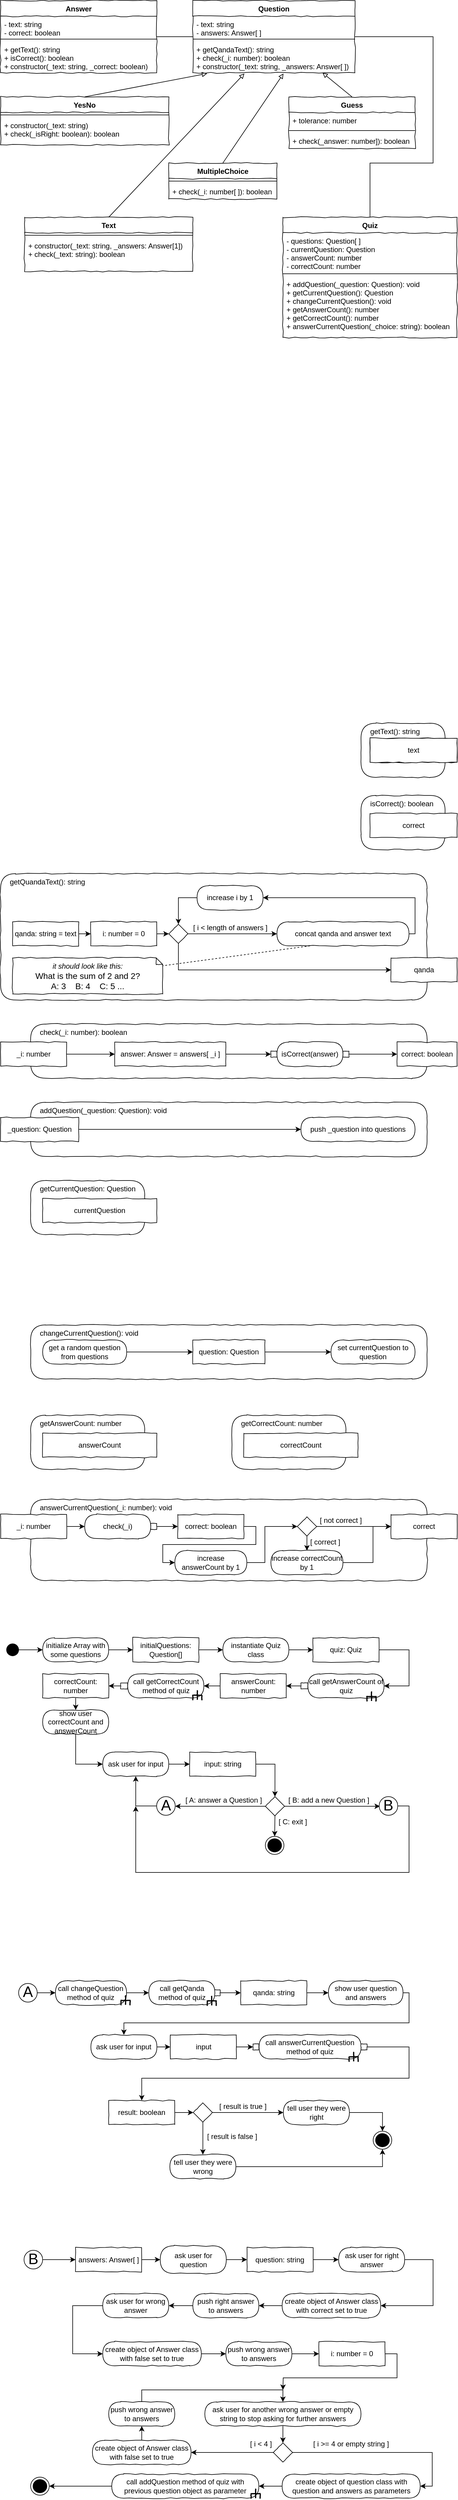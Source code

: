 <mxfile version="13.1.3" type="device"><diagram id="cV3-tDixbGzGHovIgaGN" name="Page-1"><mxGraphModel dx="1422" dy="1881" grid="1" gridSize="10" guides="1" tooltips="1" connect="1" arrows="1" fold="1" page="1" pageScale="1" pageWidth="850" pageHeight="1100" math="0" shadow="0"><root><mxCell id="0"/><mxCell id="1" parent="0"/><mxCell id="tCZwgs8tO2LSRYC4Zp7k-51" value="" style="group" parent="1" vertex="1" connectable="0"><mxGeometry x="360" y="-1040" width="270" height="140" as="geometry"/></mxCell><mxCell id="tCZwgs8tO2LSRYC4Zp7k-5" value="Question" style="swimlane;fontStyle=1;align=center;verticalAlign=top;childLayout=stackLayout;horizontal=1;startSize=26;horizontalStack=0;resizeParent=1;resizeParentMax=0;resizeLast=0;collapsible=1;marginBottom=0;rounded=0;shadow=0;comic=1;strokeWidth=1;" parent="tCZwgs8tO2LSRYC4Zp7k-51" vertex="1"><mxGeometry width="270" height="120" as="geometry"><mxRectangle x="20" y="670" width="90" height="26" as="alternateBounds"/></mxGeometry></mxCell><mxCell id="tCZwgs8tO2LSRYC4Zp7k-6" value="- text: string&#xA;- answers: Answer[ ]&#xA;" style="text;strokeColor=none;fillColor=none;align=left;verticalAlign=top;spacingLeft=4;spacingRight=4;overflow=hidden;rotatable=0;points=[[0,0.5],[1,0.5]];portConstraint=eastwest;" parent="tCZwgs8tO2LSRYC4Zp7k-5" vertex="1"><mxGeometry y="26" width="270" height="34" as="geometry"/></mxCell><mxCell id="tCZwgs8tO2LSRYC4Zp7k-7" value="" style="line;strokeWidth=1;fillColor=none;align=left;verticalAlign=middle;spacingTop=-1;spacingLeft=3;spacingRight=3;rotatable=0;labelPosition=right;points=[];portConstraint=eastwest;" parent="tCZwgs8tO2LSRYC4Zp7k-5" vertex="1"><mxGeometry y="60" width="270" height="8" as="geometry"/></mxCell><mxCell id="tCZwgs8tO2LSRYC4Zp7k-8" value="+ getQandaText(): string&#xA;+ check(_i: number): boolean&#xA;+ constructor(_text: string, _answers: Answer[ ])&#xA;" style="text;strokeColor=none;fillColor=none;align=left;verticalAlign=top;spacingLeft=4;spacingRight=4;overflow=hidden;rotatable=0;points=[[0,0.5],[1,0.5]];portConstraint=eastwest;" parent="tCZwgs8tO2LSRYC4Zp7k-5" vertex="1"><mxGeometry y="68" width="270" height="52" as="geometry"/></mxCell><mxCell id="tCZwgs8tO2LSRYC4Zp7k-53" value="" style="group" parent="1" vertex="1" connectable="0"><mxGeometry x="510" y="-680" width="290" height="200" as="geometry"/></mxCell><mxCell id="tCZwgs8tO2LSRYC4Zp7k-13" value="Quiz" style="swimlane;fontStyle=1;align=center;verticalAlign=top;childLayout=stackLayout;horizontal=1;startSize=26;horizontalStack=0;resizeParent=1;resizeParentMax=0;resizeLast=0;collapsible=1;marginBottom=0;rounded=0;shadow=0;comic=1;strokeWidth=1;" parent="tCZwgs8tO2LSRYC4Zp7k-53" vertex="1"><mxGeometry width="290" height="200" as="geometry"><mxRectangle width="90" height="26" as="alternateBounds"/></mxGeometry></mxCell><mxCell id="tCZwgs8tO2LSRYC4Zp7k-14" value="- questions: Question[ ]&#xA;- currentQuestion: Question&#xA;- answerCount: number&#xA;- correctCount: number&#xA;" style="text;strokeColor=none;fillColor=none;align=left;verticalAlign=top;spacingLeft=4;spacingRight=4;overflow=hidden;rotatable=0;points=[[0,0.5],[1,0.5]];portConstraint=eastwest;" parent="tCZwgs8tO2LSRYC4Zp7k-13" vertex="1"><mxGeometry y="26" width="290" height="64" as="geometry"/></mxCell><mxCell id="tCZwgs8tO2LSRYC4Zp7k-15" value="" style="line;strokeWidth=1;fillColor=none;align=left;verticalAlign=middle;spacingTop=-1;spacingLeft=3;spacingRight=3;rotatable=0;labelPosition=right;points=[];portConstraint=eastwest;" parent="tCZwgs8tO2LSRYC4Zp7k-13" vertex="1"><mxGeometry y="90" width="290" height="8" as="geometry"/></mxCell><mxCell id="tCZwgs8tO2LSRYC4Zp7k-16" value="+ addQuestion(_question: Question): void&#xA;+ getCurrentQuestion(): Question&#xA;+ changeCurrentQuestion(): void&#xA;+ getAnswerCount(): number&#xA;+ getCorrectCount(): number&#xA;+ answerCurrentQuestion(_choice: string): boolean&#xA;" style="text;strokeColor=none;fillColor=none;align=left;verticalAlign=top;spacingLeft=4;spacingRight=4;overflow=hidden;rotatable=0;points=[[0,0.5],[1,0.5]];portConstraint=eastwest;" parent="tCZwgs8tO2LSRYC4Zp7k-13" vertex="1"><mxGeometry y="98" width="290" height="102" as="geometry"/></mxCell><mxCell id="tCZwgs8tO2LSRYC4Zp7k-54" style="edgeStyle=orthogonalEdgeStyle;rounded=0;orthogonalLoop=1;jettySize=auto;html=1;exitX=0;exitY=0.5;exitDx=0;exitDy=0;endArrow=none;endFill=0;entryX=1;entryY=0.5;entryDx=0;entryDy=0;" parent="1" source="tCZwgs8tO2LSRYC4Zp7k-5" target="tCZwgs8tO2LSRYC4Zp7k-1" edge="1"><mxGeometry relative="1" as="geometry"><mxPoint x="245" y="-1000" as="targetPoint"/></mxGeometry></mxCell><mxCell id="tCZwgs8tO2LSRYC4Zp7k-55" value="" style="group" parent="1" vertex="1" connectable="0"><mxGeometry x="40" y="-1040" width="260" height="140" as="geometry"/></mxCell><mxCell id="tCZwgs8tO2LSRYC4Zp7k-52" value="" style="group" parent="tCZwgs8tO2LSRYC4Zp7k-55" vertex="1" connectable="0"><mxGeometry width="260" height="140" as="geometry"/></mxCell><mxCell id="tCZwgs8tO2LSRYC4Zp7k-1" value="Answer" style="swimlane;fontStyle=1;align=center;verticalAlign=top;childLayout=stackLayout;horizontal=1;startSize=26;horizontalStack=0;resizeParent=1;resizeParentMax=0;resizeLast=0;collapsible=1;marginBottom=0;rounded=0;shadow=0;comic=1;strokeWidth=1;" parent="tCZwgs8tO2LSRYC4Zp7k-52" vertex="1"><mxGeometry width="260" height="120" as="geometry"><mxRectangle x="20" y="670" width="90" height="26" as="alternateBounds"/></mxGeometry></mxCell><mxCell id="tCZwgs8tO2LSRYC4Zp7k-2" value="- text: string&#xA;- correct: boolean" style="text;strokeColor=none;fillColor=none;align=left;verticalAlign=top;spacingLeft=4;spacingRight=4;overflow=hidden;rotatable=0;points=[[0,0.5],[1,0.5]];portConstraint=eastwest;" parent="tCZwgs8tO2LSRYC4Zp7k-1" vertex="1"><mxGeometry y="26" width="260" height="34" as="geometry"/></mxCell><mxCell id="tCZwgs8tO2LSRYC4Zp7k-3" value="" style="line;strokeWidth=1;fillColor=none;align=left;verticalAlign=middle;spacingTop=-1;spacingLeft=3;spacingRight=3;rotatable=0;labelPosition=right;points=[];portConstraint=eastwest;" parent="tCZwgs8tO2LSRYC4Zp7k-1" vertex="1"><mxGeometry y="60" width="260" height="8" as="geometry"/></mxCell><mxCell id="tCZwgs8tO2LSRYC4Zp7k-4" value="+ getText(): string&#xA;+ isCorrect(): boolean&#xA;+ constructor(_text: string, _correct: boolean)&#xA;" style="text;strokeColor=none;fillColor=none;align=left;verticalAlign=top;spacingLeft=4;spacingRight=4;overflow=hidden;rotatable=0;points=[[0,0.5],[1,0.5]];portConstraint=eastwest;" parent="tCZwgs8tO2LSRYC4Zp7k-1" vertex="1"><mxGeometry y="68" width="260" height="52" as="geometry"/></mxCell><mxCell id="tCZwgs8tO2LSRYC4Zp7k-83" value="" style="group" parent="1" vertex="1" connectable="0"><mxGeometry x="40" y="411" width="760" height="210" as="geometry"/></mxCell><mxCell id="tCZwgs8tO2LSRYC4Zp7k-79" value="&amp;nbsp;&amp;nbsp;&amp;nbsp; getQuandaText(): string" style="rounded=1;whiteSpace=wrap;html=1;shadow=0;glass=0;comic=1;strokeColor=#000000;labelPosition=center;verticalLabelPosition=middle;align=left;verticalAlign=top;absoluteArcSize=1;arcSize=50;" parent="tCZwgs8tO2LSRYC4Zp7k-83" vertex="1"><mxGeometry width="710" height="210" as="geometry"/></mxCell><mxCell id="tCZwgs8tO2LSRYC4Zp7k-59" value="concat qanda and answer text" style="rounded=1;whiteSpace=wrap;html=1;absoluteArcSize=1;arcSize=50;strokeWidth=1;shadow=0;comic=1;" parent="tCZwgs8tO2LSRYC4Zp7k-83" vertex="1"><mxGeometry x="460" y="80" width="220" height="40" as="geometry"/></mxCell><mxCell id="tCZwgs8tO2LSRYC4Zp7k-60" value="i: number = 0" style="rounded=0;whiteSpace=wrap;html=1;comic=1;" parent="tCZwgs8tO2LSRYC4Zp7k-83" vertex="1"><mxGeometry x="150" y="80" width="110" height="40" as="geometry"/></mxCell><mxCell id="tCZwgs8tO2LSRYC4Zp7k-67" value="" style="edgeStyle=orthogonalEdgeStyle;rounded=0;orthogonalLoop=1;jettySize=auto;html=1;endArrow=classic;endFill=1;entryX=0;entryY=0.5;entryDx=0;entryDy=0;" parent="tCZwgs8tO2LSRYC4Zp7k-83" source="tCZwgs8tO2LSRYC4Zp7k-63" target="tCZwgs8tO2LSRYC4Zp7k-59" edge="1"><mxGeometry relative="1" as="geometry"><mxPoint x="470" y="100" as="targetPoint"/></mxGeometry></mxCell><mxCell id="tCZwgs8tO2LSRYC4Zp7k-63" value="" style="rhombus;whiteSpace=wrap;html=1;rounded=0;shadow=0;glass=0;comic=1;strokeColor=#000000;align=left;" parent="tCZwgs8tO2LSRYC4Zp7k-83" vertex="1"><mxGeometry x="280" y="84" width="32" height="32" as="geometry"/></mxCell><mxCell id="tCZwgs8tO2LSRYC4Zp7k-65" value="" style="edgeStyle=orthogonalEdgeStyle;rounded=0;orthogonalLoop=1;jettySize=auto;html=1;endArrow=classic;endFill=1;entryX=0;entryY=0.5;entryDx=0;entryDy=0;" parent="tCZwgs8tO2LSRYC4Zp7k-83" source="tCZwgs8tO2LSRYC4Zp7k-60" target="tCZwgs8tO2LSRYC4Zp7k-63" edge="1"><mxGeometry relative="1" as="geometry"><mxPoint x="340" y="100" as="targetPoint"/></mxGeometry></mxCell><mxCell id="tCZwgs8tO2LSRYC4Zp7k-68" value="[ i &amp;lt; length of answers ]" style="text;html=1;align=center;verticalAlign=middle;resizable=0;points=[];autosize=1;" parent="tCZwgs8tO2LSRYC4Zp7k-83" vertex="1"><mxGeometry x="312" y="80" width="140" height="20" as="geometry"/></mxCell><mxCell id="tCZwgs8tO2LSRYC4Zp7k-73" style="edgeStyle=orthogonalEdgeStyle;rounded=0;orthogonalLoop=1;jettySize=auto;html=1;exitX=0;exitY=0.5;exitDx=0;exitDy=0;entryX=0.5;entryY=0;entryDx=0;entryDy=0;endArrow=classic;endFill=1;" parent="tCZwgs8tO2LSRYC4Zp7k-83" source="tCZwgs8tO2LSRYC4Zp7k-71" target="tCZwgs8tO2LSRYC4Zp7k-63" edge="1"><mxGeometry relative="1" as="geometry"/></mxCell><mxCell id="tCZwgs8tO2LSRYC4Zp7k-71" value="&lt;div&gt;increase i by 1&lt;/div&gt;" style="rounded=1;whiteSpace=wrap;html=1;absoluteArcSize=1;arcSize=50;strokeWidth=1;shadow=0;comic=1;" parent="tCZwgs8tO2LSRYC4Zp7k-83" vertex="1"><mxGeometry x="327" y="20" width="110" height="40" as="geometry"/></mxCell><mxCell id="tCZwgs8tO2LSRYC4Zp7k-72" style="edgeStyle=orthogonalEdgeStyle;rounded=0;orthogonalLoop=1;jettySize=auto;html=1;exitX=1;exitY=0.5;exitDx=0;exitDy=0;entryX=1;entryY=0.5;entryDx=0;entryDy=0;endArrow=classic;endFill=1;" parent="tCZwgs8tO2LSRYC4Zp7k-83" source="tCZwgs8tO2LSRYC4Zp7k-59" target="tCZwgs8tO2LSRYC4Zp7k-71" edge="1"><mxGeometry relative="1" as="geometry"><Array as="points"><mxPoint x="690" y="100"/><mxPoint x="690" y="40"/></Array></mxGeometry></mxCell><mxCell id="tCZwgs8tO2LSRYC4Zp7k-75" value="&lt;div align=&quot;left&quot;&gt;qanda: string = text&lt;br&gt;&lt;/div&gt;" style="rounded=0;whiteSpace=wrap;html=1;comic=1;" parent="tCZwgs8tO2LSRYC4Zp7k-83" vertex="1"><mxGeometry x="20" y="80" width="110" height="40" as="geometry"/></mxCell><mxCell id="tCZwgs8tO2LSRYC4Zp7k-62" value="" style="edgeStyle=orthogonalEdgeStyle;rounded=0;orthogonalLoop=1;jettySize=auto;html=1;endArrow=classic;endFill=1;exitX=1;exitY=0.5;exitDx=0;exitDy=0;" parent="tCZwgs8tO2LSRYC4Zp7k-83" source="tCZwgs8tO2LSRYC4Zp7k-75" target="tCZwgs8tO2LSRYC4Zp7k-60" edge="1"><mxGeometry relative="1" as="geometry"><mxPoint x="130" y="100" as="sourcePoint"/></mxGeometry></mxCell><mxCell id="tCZwgs8tO2LSRYC4Zp7k-78" value="qanda" style="rounded=0;whiteSpace=wrap;html=1;comic=1;" parent="tCZwgs8tO2LSRYC4Zp7k-83" vertex="1"><mxGeometry x="650" y="140" width="110" height="40" as="geometry"/></mxCell><mxCell id="tCZwgs8tO2LSRYC4Zp7k-77" style="edgeStyle=orthogonalEdgeStyle;rounded=0;orthogonalLoop=1;jettySize=auto;html=1;exitX=0.5;exitY=1;exitDx=0;exitDy=0;entryX=0;entryY=0.5;entryDx=0;entryDy=0;endArrow=classic;endFill=1;" parent="tCZwgs8tO2LSRYC4Zp7k-83" source="tCZwgs8tO2LSRYC4Zp7k-63" target="tCZwgs8tO2LSRYC4Zp7k-78" edge="1"><mxGeometry relative="1" as="geometry"><mxPoint x="680" y="155" as="targetPoint"/></mxGeometry></mxCell><mxCell id="tCZwgs8tO2LSRYC4Zp7k-81" value="&lt;font size=&quot;1&quot;&gt;&lt;i style=&quot;font-size: 12px&quot;&gt;it should look like this:&lt;/i&gt;&lt;/font&gt;&lt;br&gt;What is the sum of 2 and 2?&lt;br&gt;A: 3&amp;nbsp;&amp;nbsp;&amp;nbsp; B: 4&amp;nbsp;&amp;nbsp;&amp;nbsp; C: 5 ..." style="shape=note;strokeWidth=1;fontSize=14;size=11;whiteSpace=wrap;html=1;rounded=0;shadow=0;comic=1;fillColor=#FFFFFF;" parent="tCZwgs8tO2LSRYC4Zp7k-83" vertex="1"><mxGeometry x="20" y="140" width="250" height="60" as="geometry"/></mxCell><mxCell id="tCZwgs8tO2LSRYC4Zp7k-82" value="" style="endArrow=none;dashed=1;html=1;exitX=0.25;exitY=1;exitDx=0;exitDy=0;" parent="tCZwgs8tO2LSRYC4Zp7k-83" source="tCZwgs8tO2LSRYC4Zp7k-59" target="tCZwgs8tO2LSRYC4Zp7k-81" edge="1"><mxGeometry width="50" height="50" relative="1" as="geometry"><mxPoint x="-10" y="200" as="sourcePoint"/><mxPoint x="-120" y="220" as="targetPoint"/></mxGeometry></mxCell><mxCell id="tCZwgs8tO2LSRYC4Zp7k-103" value="" style="group" parent="1" vertex="1" connectable="0"><mxGeometry x="40" y="661" width="760" height="90" as="geometry"/></mxCell><mxCell id="tCZwgs8tO2LSRYC4Zp7k-92" value="&amp;nbsp;&amp;nbsp;&amp;nbsp; check(_i: number): boolean" style="rounded=1;whiteSpace=wrap;html=1;shadow=0;glass=0;comic=1;strokeColor=#000000;labelPosition=center;verticalLabelPosition=middle;align=left;verticalAlign=top;absoluteArcSize=1;arcSize=50;" parent="tCZwgs8tO2LSRYC4Zp7k-103" vertex="1"><mxGeometry x="50" width="660" height="90" as="geometry"/></mxCell><mxCell id="tCZwgs8tO2LSRYC4Zp7k-84" value="_i: number" style="rounded=0;whiteSpace=wrap;html=1;comic=1;" parent="tCZwgs8tO2LSRYC4Zp7k-103" vertex="1"><mxGeometry y="30" width="110" height="40" as="geometry"/></mxCell><mxCell id="tCZwgs8tO2LSRYC4Zp7k-86" value="correct: boolean" style="rounded=0;whiteSpace=wrap;html=1;comic=1;" parent="tCZwgs8tO2LSRYC4Zp7k-103" vertex="1"><mxGeometry x="660" y="30" width="100" height="40" as="geometry"/></mxCell><mxCell id="tCZwgs8tO2LSRYC4Zp7k-94" value="v" style="group" parent="tCZwgs8tO2LSRYC4Zp7k-103" vertex="1" connectable="0"><mxGeometry x="450" y="30" width="130" height="40" as="geometry"/></mxCell><mxCell id="tCZwgs8tO2LSRYC4Zp7k-95" value="" style="rounded=0;whiteSpace=wrap;html=1;comic=1;fillColor=#ffffff;align=center;" parent="tCZwgs8tO2LSRYC4Zp7k-94" vertex="1"><mxGeometry y="15" width="10" height="10" as="geometry"/></mxCell><mxCell id="tCZwgs8tO2LSRYC4Zp7k-96" value="" style="rounded=0;whiteSpace=wrap;html=1;comic=1;fillColor=#ffffff;align=center;" parent="tCZwgs8tO2LSRYC4Zp7k-94" vertex="1"><mxGeometry x="120" y="15" width="10" height="10" as="geometry"/></mxCell><mxCell id="tCZwgs8tO2LSRYC4Zp7k-97" value="isCorrect(answer)" style="rounded=1;whiteSpace=wrap;html=1;absoluteArcSize=1;arcSize=50;strokeWidth=1;shadow=0;comic=1;fillColor=#ffffff;align=center;" parent="tCZwgs8tO2LSRYC4Zp7k-94" vertex="1"><mxGeometry x="10" width="110" height="40" as="geometry"/></mxCell><mxCell id="tCZwgs8tO2LSRYC4Zp7k-99" value="" style="edgeStyle=orthogonalEdgeStyle;rounded=0;orthogonalLoop=1;jettySize=auto;html=1;endArrow=classic;endFill=1;entryX=0;entryY=0.5;entryDx=0;entryDy=0;" parent="tCZwgs8tO2LSRYC4Zp7k-103" source="tCZwgs8tO2LSRYC4Zp7k-96" target="tCZwgs8tO2LSRYC4Zp7k-86" edge="1"><mxGeometry relative="1" as="geometry"><mxPoint x="420" y="50" as="targetPoint"/></mxGeometry></mxCell><mxCell id="tCZwgs8tO2LSRYC4Zp7k-101" value="answer: Answer = answers[ _i ]" style="rounded=0;whiteSpace=wrap;html=1;comic=1;" parent="tCZwgs8tO2LSRYC4Zp7k-103" vertex="1"><mxGeometry x="190" y="30" width="185" height="40" as="geometry"/></mxCell><mxCell id="tCZwgs8tO2LSRYC4Zp7k-88" style="edgeStyle=orthogonalEdgeStyle;rounded=0;orthogonalLoop=1;jettySize=auto;html=1;exitX=1;exitY=0.5;exitDx=0;exitDy=0;endArrow=classic;endFill=1;entryX=0;entryY=0.5;entryDx=0;entryDy=0;" parent="tCZwgs8tO2LSRYC4Zp7k-103" source="tCZwgs8tO2LSRYC4Zp7k-101" target="tCZwgs8tO2LSRYC4Zp7k-95" edge="1"><mxGeometry relative="1" as="geometry"><mxPoint x="190" y="50" as="targetPoint"/></mxGeometry></mxCell><mxCell id="tCZwgs8tO2LSRYC4Zp7k-102" style="edgeStyle=orthogonalEdgeStyle;rounded=0;orthogonalLoop=1;jettySize=auto;html=1;exitX=1;exitY=0.5;exitDx=0;exitDy=0;endArrow=classic;endFill=1;entryX=0;entryY=0.5;entryDx=0;entryDy=0;" parent="tCZwgs8tO2LSRYC4Zp7k-103" source="tCZwgs8tO2LSRYC4Zp7k-84" target="tCZwgs8tO2LSRYC4Zp7k-101" edge="1"><mxGeometry relative="1" as="geometry"><mxPoint x="110" y="50" as="sourcePoint"/><mxPoint x="440" y="50" as="targetPoint"/></mxGeometry></mxCell><mxCell id="tCZwgs8tO2LSRYC4Zp7k-109" value="" style="group" parent="1" vertex="1" connectable="0"><mxGeometry x="40" y="791" width="710" height="90" as="geometry"/></mxCell><mxCell id="tCZwgs8tO2LSRYC4Zp7k-106" value="&amp;nbsp;&amp;nbsp;&amp;nbsp; addQuestion(_question: Question): void" style="rounded=1;whiteSpace=wrap;html=1;shadow=0;glass=0;comic=1;strokeColor=#000000;labelPosition=center;verticalLabelPosition=middle;align=left;verticalAlign=top;absoluteArcSize=1;arcSize=50;" parent="tCZwgs8tO2LSRYC4Zp7k-109" vertex="1"><mxGeometry x="50" width="660" height="90" as="geometry"/></mxCell><mxCell id="tCZwgs8tO2LSRYC4Zp7k-105" value="_question: Question" style="rounded=0;whiteSpace=wrap;html=1;comic=1;" parent="tCZwgs8tO2LSRYC4Zp7k-109" vertex="1"><mxGeometry y="25" width="130" height="40" as="geometry"/></mxCell><mxCell id="tCZwgs8tO2LSRYC4Zp7k-107" value="push _question into questions" style="rounded=1;whiteSpace=wrap;html=1;absoluteArcSize=1;arcSize=50;strokeWidth=1;shadow=0;comic=1;" parent="tCZwgs8tO2LSRYC4Zp7k-109" vertex="1"><mxGeometry x="500" y="25" width="190" height="40" as="geometry"/></mxCell><mxCell id="tCZwgs8tO2LSRYC4Zp7k-108" style="edgeStyle=orthogonalEdgeStyle;rounded=0;orthogonalLoop=1;jettySize=auto;html=1;exitX=1;exitY=0.5;exitDx=0;exitDy=0;endArrow=classic;endFill=1;" parent="tCZwgs8tO2LSRYC4Zp7k-109" source="tCZwgs8tO2LSRYC4Zp7k-105" target="tCZwgs8tO2LSRYC4Zp7k-107" edge="1"><mxGeometry relative="1" as="geometry"/></mxCell><mxCell id="tCZwgs8tO2LSRYC4Zp7k-125" value="" style="group" parent="1" vertex="1" connectable="0"><mxGeometry x="640" y="161" width="160" height="90" as="geometry"/></mxCell><mxCell id="tCZwgs8tO2LSRYC4Zp7k-119" value="&amp;nbsp;&amp;nbsp;&amp;nbsp; getText(): string" style="rounded=1;whiteSpace=wrap;html=1;shadow=0;glass=0;comic=1;strokeColor=#000000;labelPosition=center;verticalLabelPosition=middle;align=left;verticalAlign=top;absoluteArcSize=1;arcSize=50;" parent="tCZwgs8tO2LSRYC4Zp7k-125" vertex="1"><mxGeometry width="140" height="90" as="geometry"/></mxCell><mxCell id="tCZwgs8tO2LSRYC4Zp7k-122" value="text" style="rounded=0;whiteSpace=wrap;html=1;comic=1;" parent="tCZwgs8tO2LSRYC4Zp7k-125" vertex="1"><mxGeometry x="15" y="25" width="145" height="40" as="geometry"/></mxCell><mxCell id="s1t0wEOFIB0HIgijB5KL-5" value="text" style="rounded=0;whiteSpace=wrap;html=1;comic=1;" vertex="1" parent="tCZwgs8tO2LSRYC4Zp7k-125"><mxGeometry x="15" y="25" width="145" height="40" as="geometry"/></mxCell><mxCell id="tCZwgs8tO2LSRYC4Zp7k-126" value="" style="group" parent="1" vertex="1" connectable="0"><mxGeometry x="640" y="281" width="160" height="90" as="geometry"/></mxCell><mxCell id="tCZwgs8tO2LSRYC4Zp7k-123" value="&lt;div&gt;&amp;nbsp;&amp;nbsp;&amp;nbsp; isCorrect(): boolean&lt;/div&gt;" style="rounded=1;whiteSpace=wrap;html=1;shadow=0;glass=0;comic=1;strokeColor=#000000;labelPosition=center;verticalLabelPosition=middle;align=left;verticalAlign=top;absoluteArcSize=1;arcSize=50;" parent="tCZwgs8tO2LSRYC4Zp7k-126" vertex="1"><mxGeometry width="140" height="90" as="geometry"/></mxCell><mxCell id="tCZwgs8tO2LSRYC4Zp7k-124" value="correct" style="rounded=0;whiteSpace=wrap;html=1;comic=1;" parent="tCZwgs8tO2LSRYC4Zp7k-126" vertex="1"><mxGeometry x="15" y="30" width="145" height="40" as="geometry"/></mxCell><mxCell id="tCZwgs8tO2LSRYC4Zp7k-129" value="" style="group" parent="1" vertex="1" connectable="0"><mxGeometry x="90" y="921" width="210" height="90" as="geometry"/></mxCell><mxCell id="tCZwgs8tO2LSRYC4Zp7k-127" value="&amp;nbsp;&amp;nbsp;&amp;nbsp; getCurrentQuestion: Question" style="rounded=1;whiteSpace=wrap;html=1;shadow=0;glass=0;comic=1;strokeColor=#000000;labelPosition=center;verticalLabelPosition=middle;align=left;verticalAlign=top;absoluteArcSize=1;arcSize=50;" parent="tCZwgs8tO2LSRYC4Zp7k-129" vertex="1"><mxGeometry width="190" height="90" as="geometry"/></mxCell><mxCell id="tCZwgs8tO2LSRYC4Zp7k-128" value="currentQuestion" style="rounded=0;whiteSpace=wrap;html=1;comic=1;" parent="tCZwgs8tO2LSRYC4Zp7k-129" vertex="1"><mxGeometry x="20" y="30" width="190" height="40" as="geometry"/></mxCell><mxCell id="s1t0wEOFIB0HIgijB5KL-31" style="rounded=0;orthogonalLoop=1;jettySize=auto;html=1;exitX=0.5;exitY=0;exitDx=0;exitDy=0;entryX=0.088;entryY=1.024;entryDx=0;entryDy=0;entryPerimeter=0;endArrow=block;endFill=0;" edge="1" parent="1" source="s1t0wEOFIB0HIgijB5KL-9" target="tCZwgs8tO2LSRYC4Zp7k-8"><mxGeometry relative="1" as="geometry"/></mxCell><mxCell id="s1t0wEOFIB0HIgijB5KL-32" style="edgeStyle=none;rounded=0;orthogonalLoop=1;jettySize=auto;html=1;exitX=0.5;exitY=0;exitDx=0;exitDy=0;entryX=0.318;entryY=1.024;entryDx=0;entryDy=0;entryPerimeter=0;endArrow=block;endFill=0;" edge="1" parent="1" source="s1t0wEOFIB0HIgijB5KL-14" target="tCZwgs8tO2LSRYC4Zp7k-8"><mxGeometry relative="1" as="geometry"/></mxCell><mxCell id="s1t0wEOFIB0HIgijB5KL-9" value="YesNo" style="swimlane;fontStyle=1;align=center;verticalAlign=top;childLayout=stackLayout;horizontal=1;startSize=26;horizontalStack=0;resizeParent=1;resizeParentMax=0;resizeLast=0;collapsible=1;marginBottom=0;rounded=0;shadow=0;comic=1;strokeWidth=1;" vertex="1" parent="1"><mxGeometry x="40" y="-880" width="280" height="80" as="geometry"><mxRectangle x="20" y="670" width="90" height="26" as="alternateBounds"/></mxGeometry></mxCell><mxCell id="s1t0wEOFIB0HIgijB5KL-11" value="" style="line;strokeWidth=1;fillColor=none;align=left;verticalAlign=middle;spacingTop=-1;spacingLeft=3;spacingRight=3;rotatable=0;labelPosition=right;points=[];portConstraint=eastwest;" vertex="1" parent="s1t0wEOFIB0HIgijB5KL-9"><mxGeometry y="26" width="280" height="8" as="geometry"/></mxCell><mxCell id="s1t0wEOFIB0HIgijB5KL-12" value="+ constructor(_text: string)&#xA;+ check(_isRight: boolean): boolean&#xA;" style="text;strokeColor=none;fillColor=none;align=left;verticalAlign=top;spacingLeft=4;spacingRight=4;overflow=hidden;rotatable=0;points=[[0,0.5],[1,0.5]];portConstraint=eastwest;" vertex="1" parent="s1t0wEOFIB0HIgijB5KL-9"><mxGeometry y="34" width="280" height="46" as="geometry"/></mxCell><mxCell id="s1t0wEOFIB0HIgijB5KL-18" value="MultipleChoice" style="swimlane;fontStyle=1;align=center;verticalAlign=top;childLayout=stackLayout;horizontal=1;startSize=26;horizontalStack=0;resizeParent=1;resizeParentMax=0;resizeLast=0;collapsible=1;marginBottom=0;rounded=0;shadow=0;comic=1;strokeWidth=1;" vertex="1" parent="1"><mxGeometry x="320" y="-770" width="180" height="60" as="geometry"><mxRectangle x="20" y="670" width="90" height="26" as="alternateBounds"/></mxGeometry></mxCell><mxCell id="s1t0wEOFIB0HIgijB5KL-20" value="" style="line;strokeWidth=1;fillColor=none;align=left;verticalAlign=middle;spacingTop=-1;spacingLeft=3;spacingRight=3;rotatable=0;labelPosition=right;points=[];portConstraint=eastwest;" vertex="1" parent="s1t0wEOFIB0HIgijB5KL-18"><mxGeometry y="26" width="180" height="8" as="geometry"/></mxCell><mxCell id="s1t0wEOFIB0HIgijB5KL-21" value="+ check(_i: number[ ]): boolean" style="text;strokeColor=none;fillColor=none;align=left;verticalAlign=top;spacingLeft=4;spacingRight=4;overflow=hidden;rotatable=0;points=[[0,0.5],[1,0.5]];portConstraint=eastwest;" vertex="1" parent="s1t0wEOFIB0HIgijB5KL-18"><mxGeometry y="34" width="180" height="26" as="geometry"/></mxCell><mxCell id="s1t0wEOFIB0HIgijB5KL-27" value="Guess" style="swimlane;fontStyle=1;align=center;verticalAlign=top;childLayout=stackLayout;horizontal=1;startSize=26;horizontalStack=0;resizeParent=1;resizeParentMax=0;resizeLast=0;collapsible=1;marginBottom=0;rounded=0;shadow=0;comic=1;strokeWidth=1;" vertex="1" parent="1"><mxGeometry x="520" y="-880" width="210" height="86" as="geometry"><mxRectangle x="20" y="670" width="90" height="26" as="alternateBounds"/></mxGeometry></mxCell><mxCell id="s1t0wEOFIB0HIgijB5KL-28" value="+ tolerance: number" style="text;strokeColor=none;fillColor=none;align=left;verticalAlign=top;spacingLeft=4;spacingRight=4;overflow=hidden;rotatable=0;points=[[0,0.5],[1,0.5]];portConstraint=eastwest;" vertex="1" parent="s1t0wEOFIB0HIgijB5KL-27"><mxGeometry y="26" width="210" height="26" as="geometry"/></mxCell><mxCell id="s1t0wEOFIB0HIgijB5KL-29" value="" style="line;strokeWidth=1;fillColor=none;align=left;verticalAlign=middle;spacingTop=-1;spacingLeft=3;spacingRight=3;rotatable=0;labelPosition=right;points=[];portConstraint=eastwest;" vertex="1" parent="s1t0wEOFIB0HIgijB5KL-27"><mxGeometry y="52" width="210" height="8" as="geometry"/></mxCell><mxCell id="s1t0wEOFIB0HIgijB5KL-30" value="+ check(_answer: number]): boolean" style="text;strokeColor=none;fillColor=none;align=left;verticalAlign=top;spacingLeft=4;spacingRight=4;overflow=hidden;rotatable=0;points=[[0,0.5],[1,0.5]];portConstraint=eastwest;" vertex="1" parent="s1t0wEOFIB0HIgijB5KL-27"><mxGeometry y="60" width="210" height="26" as="geometry"/></mxCell><mxCell id="tCZwgs8tO2LSRYC4Zp7k-130" value="" style="group" parent="1" vertex="1" connectable="0"><mxGeometry x="90" y="1161" width="660" height="90" as="geometry"/></mxCell><mxCell id="tCZwgs8tO2LSRYC4Zp7k-118" value="&amp;nbsp;&amp;nbsp;&amp;nbsp; changeCurrentQuestion(): void" style="rounded=1;whiteSpace=wrap;html=1;shadow=0;glass=0;comic=1;strokeColor=#000000;labelPosition=center;verticalLabelPosition=middle;align=left;verticalAlign=top;absoluteArcSize=1;arcSize=50;" parent="tCZwgs8tO2LSRYC4Zp7k-130" vertex="1"><mxGeometry width="660" height="90" as="geometry"/></mxCell><mxCell id="tCZwgs8tO2LSRYC4Zp7k-112" value="get a random question from questions" style="rounded=1;whiteSpace=wrap;html=1;absoluteArcSize=1;arcSize=50;strokeWidth=1;shadow=0;comic=1;" parent="tCZwgs8tO2LSRYC4Zp7k-130" vertex="1"><mxGeometry x="20" y="25" width="140" height="40" as="geometry"/></mxCell><mxCell id="tCZwgs8tO2LSRYC4Zp7k-113" value="set currentQuestion to question" style="rounded=1;whiteSpace=wrap;html=1;absoluteArcSize=1;arcSize=50;strokeWidth=1;shadow=0;comic=1;" parent="tCZwgs8tO2LSRYC4Zp7k-130" vertex="1"><mxGeometry x="500" y="25" width="140" height="40" as="geometry"/></mxCell><mxCell id="tCZwgs8tO2LSRYC4Zp7k-117" style="edgeStyle=orthogonalEdgeStyle;rounded=0;orthogonalLoop=1;jettySize=auto;html=1;exitX=1;exitY=0.5;exitDx=0;exitDy=0;entryX=0;entryY=0.5;entryDx=0;entryDy=0;endArrow=classic;endFill=1;" parent="tCZwgs8tO2LSRYC4Zp7k-130" source="tCZwgs8tO2LSRYC4Zp7k-114" target="tCZwgs8tO2LSRYC4Zp7k-113" edge="1"><mxGeometry relative="1" as="geometry"/></mxCell><mxCell id="tCZwgs8tO2LSRYC4Zp7k-114" value="question: Question" style="rounded=0;whiteSpace=wrap;html=1;comic=1;" parent="tCZwgs8tO2LSRYC4Zp7k-130" vertex="1"><mxGeometry x="270" y="25" width="120" height="40" as="geometry"/></mxCell><mxCell id="tCZwgs8tO2LSRYC4Zp7k-116" style="edgeStyle=orthogonalEdgeStyle;rounded=0;orthogonalLoop=1;jettySize=auto;html=1;exitX=1;exitY=0.5;exitDx=0;exitDy=0;entryX=0;entryY=0.5;entryDx=0;entryDy=0;endArrow=classic;endFill=1;" parent="tCZwgs8tO2LSRYC4Zp7k-130" source="tCZwgs8tO2LSRYC4Zp7k-112" target="tCZwgs8tO2LSRYC4Zp7k-114" edge="1"><mxGeometry relative="1" as="geometry"/></mxCell><mxCell id="s1t0wEOFIB0HIgijB5KL-33" style="edgeStyle=none;rounded=0;orthogonalLoop=1;jettySize=auto;html=1;exitX=0.5;exitY=0;exitDx=0;exitDy=0;entryX=0.559;entryY=1.024;entryDx=0;entryDy=0;entryPerimeter=0;endArrow=block;endFill=0;" edge="1" parent="1" source="s1t0wEOFIB0HIgijB5KL-18" target="tCZwgs8tO2LSRYC4Zp7k-8"><mxGeometry relative="1" as="geometry"/></mxCell><mxCell id="s1t0wEOFIB0HIgijB5KL-34" style="edgeStyle=none;rounded=0;orthogonalLoop=1;jettySize=auto;html=1;exitX=0.5;exitY=0;exitDx=0;exitDy=0;entryX=0.8;entryY=1;entryDx=0;entryDy=0;entryPerimeter=0;endArrow=block;endFill=0;" edge="1" parent="1" source="s1t0wEOFIB0HIgijB5KL-27" target="tCZwgs8tO2LSRYC4Zp7k-8"><mxGeometry relative="1" as="geometry"/></mxCell><mxCell id="s1t0wEOFIB0HIgijB5KL-14" value="Text" style="swimlane;fontStyle=1;align=center;verticalAlign=top;childLayout=stackLayout;horizontal=1;startSize=26;horizontalStack=0;resizeParent=1;resizeParentMax=0;resizeLast=0;collapsible=1;marginBottom=0;rounded=0;shadow=0;comic=1;strokeWidth=1;" vertex="1" parent="1"><mxGeometry x="80" y="-680" width="280" height="90" as="geometry"><mxRectangle x="20" y="670" width="90" height="26" as="alternateBounds"/></mxGeometry></mxCell><mxCell id="s1t0wEOFIB0HIgijB5KL-16" value="" style="line;strokeWidth=1;fillColor=none;align=left;verticalAlign=middle;spacingTop=-1;spacingLeft=3;spacingRight=3;rotatable=0;labelPosition=right;points=[];portConstraint=eastwest;" vertex="1" parent="s1t0wEOFIB0HIgijB5KL-14"><mxGeometry y="26" width="280" height="8" as="geometry"/></mxCell><mxCell id="s1t0wEOFIB0HIgijB5KL-17" value="+ constructor(_text: string, _answers: Answer[1])&#xA;+ check(_text: string): boolean&#xA;" style="text;strokeColor=none;fillColor=none;align=left;verticalAlign=top;spacingLeft=4;spacingRight=4;overflow=hidden;rotatable=0;points=[[0,0.5],[1,0.5]];portConstraint=eastwest;" vertex="1" parent="s1t0wEOFIB0HIgijB5KL-14"><mxGeometry y="34" width="280" height="56" as="geometry"/></mxCell><mxCell id="tCZwgs8tO2LSRYC4Zp7k-176" value="" style="group" parent="1" vertex="1" connectable="0"><mxGeometry x="40" y="1451" width="760" height="135" as="geometry"/></mxCell><mxCell id="tCZwgs8tO2LSRYC4Zp7k-132" value="&amp;nbsp;&amp;nbsp;&amp;nbsp; answerCurrentQuestion(_i: number): void" style="rounded=1;whiteSpace=wrap;html=1;shadow=0;glass=0;comic=1;strokeColor=#000000;labelPosition=center;verticalLabelPosition=middle;align=left;verticalAlign=top;absoluteArcSize=1;arcSize=50;" parent="tCZwgs8tO2LSRYC4Zp7k-176" vertex="1"><mxGeometry x="50" width="660" height="135" as="geometry"/></mxCell><mxCell id="tCZwgs8tO2LSRYC4Zp7k-141" value="_i: number" style="rounded=0;whiteSpace=wrap;html=1;comic=1;" parent="tCZwgs8tO2LSRYC4Zp7k-176" vertex="1"><mxGeometry y="25" width="110" height="40" as="geometry"/></mxCell><mxCell id="tCZwgs8tO2LSRYC4Zp7k-146" value="v" style="group" parent="tCZwgs8tO2LSRYC4Zp7k-176" vertex="1" connectable="0"><mxGeometry x="130" y="25" width="130" height="40" as="geometry"/></mxCell><mxCell id="tCZwgs8tO2LSRYC4Zp7k-148" value="" style="rounded=0;whiteSpace=wrap;html=1;comic=1;fillColor=#ffffff;align=center;" parent="tCZwgs8tO2LSRYC4Zp7k-146" vertex="1"><mxGeometry x="120" y="15" width="10" height="10" as="geometry"/></mxCell><mxCell id="tCZwgs8tO2LSRYC4Zp7k-149" value="check(_i)" style="rounded=1;whiteSpace=wrap;html=1;absoluteArcSize=1;arcSize=50;strokeWidth=1;shadow=0;comic=1;fillColor=#ffffff;align=center;" parent="tCZwgs8tO2LSRYC4Zp7k-146" vertex="1"><mxGeometry x="10" width="110" height="40" as="geometry"/></mxCell><mxCell id="tCZwgs8tO2LSRYC4Zp7k-154" style="edgeStyle=orthogonalEdgeStyle;rounded=0;orthogonalLoop=1;jettySize=auto;html=1;exitX=1;exitY=0.5;exitDx=0;exitDy=0;entryX=0;entryY=0.5;entryDx=0;entryDy=0;endArrow=classic;endFill=1;" parent="tCZwgs8tO2LSRYC4Zp7k-176" source="tCZwgs8tO2LSRYC4Zp7k-141" target="tCZwgs8tO2LSRYC4Zp7k-149" edge="1"><mxGeometry relative="1" as="geometry"/></mxCell><mxCell id="tCZwgs8tO2LSRYC4Zp7k-152" value="increase answerCount by 1" style="rounded=1;whiteSpace=wrap;html=1;absoluteArcSize=1;arcSize=50;strokeWidth=1;shadow=0;comic=1;" parent="tCZwgs8tO2LSRYC4Zp7k-176" vertex="1"><mxGeometry x="290" y="85" width="120" height="40" as="geometry"/></mxCell><mxCell id="tCZwgs8tO2LSRYC4Zp7k-157" style="edgeStyle=orthogonalEdgeStyle;rounded=0;orthogonalLoop=1;jettySize=auto;html=1;exitX=1;exitY=0.5;exitDx=0;exitDy=0;entryX=0;entryY=0.5;entryDx=0;entryDy=0;endArrow=classic;endFill=1;" parent="tCZwgs8tO2LSRYC4Zp7k-176" source="tCZwgs8tO2LSRYC4Zp7k-153" target="tCZwgs8tO2LSRYC4Zp7k-152" edge="1"><mxGeometry relative="1" as="geometry"><Array as="points"><mxPoint x="425" y="45"/><mxPoint x="425" y="75"/><mxPoint x="270" y="75"/><mxPoint x="270" y="105"/></Array></mxGeometry></mxCell><mxCell id="tCZwgs8tO2LSRYC4Zp7k-153" value="correct: boolean" style="rounded=0;whiteSpace=wrap;html=1;comic=1;" parent="tCZwgs8tO2LSRYC4Zp7k-176" vertex="1"><mxGeometry x="295" y="25" width="110" height="40" as="geometry"/></mxCell><mxCell id="tCZwgs8tO2LSRYC4Zp7k-155" style="edgeStyle=orthogonalEdgeStyle;rounded=0;orthogonalLoop=1;jettySize=auto;html=1;exitX=1;exitY=0.5;exitDx=0;exitDy=0;entryX=0;entryY=0.5;entryDx=0;entryDy=0;endArrow=classic;endFill=1;" parent="tCZwgs8tO2LSRYC4Zp7k-176" source="tCZwgs8tO2LSRYC4Zp7k-148" target="tCZwgs8tO2LSRYC4Zp7k-153" edge="1"><mxGeometry relative="1" as="geometry"/></mxCell><mxCell id="tCZwgs8tO2LSRYC4Zp7k-159" value="" style="rhombus;whiteSpace=wrap;html=1;rounded=0;shadow=0;glass=0;comic=1;strokeColor=#000000;align=left;" parent="tCZwgs8tO2LSRYC4Zp7k-176" vertex="1"><mxGeometry x="494" y="29" width="32" height="32" as="geometry"/></mxCell><mxCell id="tCZwgs8tO2LSRYC4Zp7k-160" style="edgeStyle=orthogonalEdgeStyle;rounded=0;orthogonalLoop=1;jettySize=auto;html=1;exitX=1;exitY=0.5;exitDx=0;exitDy=0;entryX=0;entryY=0.5;entryDx=0;entryDy=0;endArrow=classic;endFill=1;" parent="tCZwgs8tO2LSRYC4Zp7k-176" source="tCZwgs8tO2LSRYC4Zp7k-152" target="tCZwgs8tO2LSRYC4Zp7k-159" edge="1"><mxGeometry relative="1" as="geometry"><Array as="points"><mxPoint x="440" y="105"/><mxPoint x="440" y="45"/></Array></mxGeometry></mxCell><mxCell id="tCZwgs8tO2LSRYC4Zp7k-162" value="increase correctCount by 1" style="rounded=1;whiteSpace=wrap;html=1;absoluteArcSize=1;arcSize=50;strokeWidth=1;shadow=0;comic=1;" parent="tCZwgs8tO2LSRYC4Zp7k-176" vertex="1"><mxGeometry x="450" y="85" width="120" height="40" as="geometry"/></mxCell><mxCell id="tCZwgs8tO2LSRYC4Zp7k-168" style="edgeStyle=orthogonalEdgeStyle;rounded=0;orthogonalLoop=1;jettySize=auto;html=1;exitX=0.5;exitY=1;exitDx=0;exitDy=0;entryX=0.5;entryY=0;entryDx=0;entryDy=0;endArrow=classic;endFill=1;" parent="tCZwgs8tO2LSRYC4Zp7k-176" source="tCZwgs8tO2LSRYC4Zp7k-159" target="tCZwgs8tO2LSRYC4Zp7k-162" edge="1"><mxGeometry relative="1" as="geometry"/></mxCell><mxCell id="tCZwgs8tO2LSRYC4Zp7k-165" value="[ correct ]" style="text;html=1;align=center;verticalAlign=middle;resizable=0;points=[];autosize=1;" parent="tCZwgs8tO2LSRYC4Zp7k-176" vertex="1"><mxGeometry x="510" y="61" width="60" height="20" as="geometry"/></mxCell><mxCell id="tCZwgs8tO2LSRYC4Zp7k-167" value="correct" style="rounded=0;whiteSpace=wrap;html=1;comic=1;" parent="tCZwgs8tO2LSRYC4Zp7k-176" vertex="1"><mxGeometry x="650" y="25" width="110" height="40" as="geometry"/></mxCell><mxCell id="tCZwgs8tO2LSRYC4Zp7k-169" style="edgeStyle=orthogonalEdgeStyle;rounded=0;orthogonalLoop=1;jettySize=auto;html=1;exitX=1;exitY=0.5;exitDx=0;exitDy=0;entryX=0;entryY=0.5;entryDx=0;entryDy=0;endArrow=classic;endFill=1;" parent="tCZwgs8tO2LSRYC4Zp7k-176" source="tCZwgs8tO2LSRYC4Zp7k-159" target="tCZwgs8tO2LSRYC4Zp7k-167" edge="1"><mxGeometry relative="1" as="geometry"/></mxCell><mxCell id="tCZwgs8tO2LSRYC4Zp7k-175" style="edgeStyle=orthogonalEdgeStyle;rounded=0;orthogonalLoop=1;jettySize=auto;html=1;exitX=1;exitY=0.5;exitDx=0;exitDy=0;entryX=0;entryY=0.5;entryDx=0;entryDy=0;endArrow=classic;endFill=1;" parent="tCZwgs8tO2LSRYC4Zp7k-176" source="tCZwgs8tO2LSRYC4Zp7k-162" target="tCZwgs8tO2LSRYC4Zp7k-167" edge="1"><mxGeometry relative="1" as="geometry"><Array as="points"><mxPoint x="620" y="105"/><mxPoint x="620" y="45"/></Array></mxGeometry></mxCell><mxCell id="tCZwgs8tO2LSRYC4Zp7k-172" value="[ not correct ]" style="text;html=1;align=center;verticalAlign=middle;resizable=0;points=[];autosize=1;" parent="tCZwgs8tO2LSRYC4Zp7k-176" vertex="1"><mxGeometry x="526" y="25" width="80" height="20" as="geometry"/></mxCell><mxCell id="tCZwgs8tO2LSRYC4Zp7k-177" value="" style="group" parent="1" vertex="1" connectable="0"><mxGeometry x="90" y="1311" width="210" height="90" as="geometry"/></mxCell><mxCell id="tCZwgs8tO2LSRYC4Zp7k-178" value="&amp;nbsp;&amp;nbsp;&amp;nbsp; getAnswerCount: number" style="rounded=1;whiteSpace=wrap;html=1;shadow=0;glass=0;comic=1;strokeColor=#000000;labelPosition=center;verticalLabelPosition=middle;align=left;verticalAlign=top;absoluteArcSize=1;arcSize=50;" parent="tCZwgs8tO2LSRYC4Zp7k-177" vertex="1"><mxGeometry width="190" height="90" as="geometry"/></mxCell><mxCell id="tCZwgs8tO2LSRYC4Zp7k-179" value="&lt;div&gt;answerCount&lt;/div&gt;" style="rounded=0;whiteSpace=wrap;html=1;comic=1;" parent="tCZwgs8tO2LSRYC4Zp7k-177" vertex="1"><mxGeometry x="20" y="30" width="190" height="40" as="geometry"/></mxCell><mxCell id="tCZwgs8tO2LSRYC4Zp7k-180" value="" style="group" parent="1" vertex="1" connectable="0"><mxGeometry x="425" y="1311" width="210" height="90" as="geometry"/></mxCell><mxCell id="tCZwgs8tO2LSRYC4Zp7k-181" value="&amp;nbsp;&amp;nbsp;&amp;nbsp; getCorrectCount: number" style="rounded=1;whiteSpace=wrap;html=1;shadow=0;glass=0;comic=1;strokeColor=#000000;labelPosition=center;verticalLabelPosition=middle;align=left;verticalAlign=top;absoluteArcSize=1;arcSize=50;" parent="tCZwgs8tO2LSRYC4Zp7k-180" vertex="1"><mxGeometry width="190" height="90" as="geometry"/></mxCell><mxCell id="tCZwgs8tO2LSRYC4Zp7k-182" value="correctCount" style="rounded=0;whiteSpace=wrap;html=1;comic=1;" parent="tCZwgs8tO2LSRYC4Zp7k-180" vertex="1"><mxGeometry x="20" y="30" width="190" height="40" as="geometry"/></mxCell><mxCell id="05J2e6lJW7Fis6q5AneH-178" value="" style="group" parent="1" vertex="1" connectable="0"><mxGeometry x="70" y="2251" width="650" height="329" as="geometry"/></mxCell><mxCell id="05J2e6lJW7Fis6q5AneH-39" value="v" style="group" parent="05J2e6lJW7Fis6q5AneH-178" vertex="1" connectable="0"><mxGeometry x="50.5" width="140" height="40" as="geometry"/></mxCell><mxCell id="05J2e6lJW7Fis6q5AneH-40" value="&lt;div&gt;call changeQuestion method of quiz&lt;br&gt;&lt;/div&gt;" style="rounded=1;whiteSpace=wrap;html=1;absoluteArcSize=1;arcSize=50;strokeWidth=1;shadow=0;comic=1;fillColor=#ffffff;align=center;" parent="05J2e6lJW7Fis6q5AneH-39" vertex="1"><mxGeometry x="10.769" width="118.462" height="40" as="geometry"/></mxCell><mxCell id="05J2e6lJW7Fis6q5AneH-92" value="" style="strokeWidth=2;html=1;shape=mxgraph.flowchart.annotation_2;align=left;rounded=1;comic=1;rotation=90;" parent="05J2e6lJW7Fis6q5AneH-39" vertex="1"><mxGeometry x="120" y="25" width="15" height="15" as="geometry"/></mxCell><mxCell id="05J2e6lJW7Fis6q5AneH-93" value="" style="endArrow=none;html=1;entryX=0.508;entryY=0.487;entryPerimeter=0;exitX=1;exitY=0.5;exitPerimeter=0;strokeWidth=2;" parent="05J2e6lJW7Fis6q5AneH-39" source="05J2e6lJW7Fis6q5AneH-92" target="05J2e6lJW7Fis6q5AneH-92" edge="1"><mxGeometry width="50" height="50" relative="1" as="geometry"><mxPoint x="378.333" y="-51" as="sourcePoint"/><mxPoint x="411.667" y="-1" as="targetPoint"/></mxGeometry></mxCell><mxCell id="05J2e6lJW7Fis6q5AneH-62" style="edgeStyle=orthogonalEdgeStyle;rounded=0;orthogonalLoop=1;jettySize=auto;html=1;exitX=1;exitY=0.5;exitDx=0;exitDy=0;entryX=0;entryY=0.5;entryDx=0;entryDy=0;" parent="05J2e6lJW7Fis6q5AneH-178" source="05J2e6lJW7Fis6q5AneH-49" target="05J2e6lJW7Fis6q5AneH-40" edge="1"><mxGeometry relative="1" as="geometry"/></mxCell><mxCell id="05J2e6lJW7Fis6q5AneH-49" value="&lt;font style=&quot;font-size: 25px ; line-height: 60%&quot;&gt;A&lt;/font&gt;" style="ellipse;whiteSpace=wrap;html=1;aspect=fixed;rounded=0;shadow=0;comic=1;strokeWidth=1;fillColor=#FFFFFF;" parent="05J2e6lJW7Fis6q5AneH-178" vertex="1"><mxGeometry y="4.5" width="31" height="31" as="geometry"/></mxCell><mxCell id="05J2e6lJW7Fis6q5AneH-63" value="ask user for input" style="rounded=1;whiteSpace=wrap;html=1;absoluteArcSize=1;arcSize=50;strokeWidth=1;shadow=0;comic=1;" parent="05J2e6lJW7Fis6q5AneH-178" vertex="1"><mxGeometry x="120.25" y="90" width="110" height="40" as="geometry"/></mxCell><mxCell id="05J2e6lJW7Fis6q5AneH-64" value="&lt;div&gt;input&lt;/div&gt;" style="rounded=0;whiteSpace=wrap;html=1;comic=1;" parent="05J2e6lJW7Fis6q5AneH-178" vertex="1"><mxGeometry x="252.5" y="90" width="110" height="40" as="geometry"/></mxCell><mxCell id="05J2e6lJW7Fis6q5AneH-68" style="edgeStyle=orthogonalEdgeStyle;rounded=0;orthogonalLoop=1;jettySize=auto;html=1;exitX=1;exitY=0.5;exitDx=0;exitDy=0;entryX=0;entryY=0.5;entryDx=0;entryDy=0;" parent="05J2e6lJW7Fis6q5AneH-178" source="05J2e6lJW7Fis6q5AneH-63" target="05J2e6lJW7Fis6q5AneH-64" edge="1"><mxGeometry relative="1" as="geometry"/></mxCell><mxCell id="05J2e6lJW7Fis6q5AneH-82" value="" style="group" parent="05J2e6lJW7Fis6q5AneH-178" vertex="1" connectable="0"><mxGeometry x="390.25" y="90" width="189.75" height="40" as="geometry"/></mxCell><mxCell id="05J2e6lJW7Fis6q5AneH-71" value="v" style="group" parent="05J2e6lJW7Fis6q5AneH-82" vertex="1" connectable="0"><mxGeometry width="180" height="40" as="geometry"/></mxCell><mxCell id="05J2e6lJW7Fis6q5AneH-72" value="" style="rounded=0;whiteSpace=wrap;html=1;comic=1;fillColor=#ffffff;align=center;" parent="05J2e6lJW7Fis6q5AneH-71" vertex="1"><mxGeometry y="15" width="10" height="10" as="geometry"/></mxCell><mxCell id="05J2e6lJW7Fis6q5AneH-74" value="call answerCurrentQuestion method of quiz" style="rounded=1;whiteSpace=wrap;html=1;absoluteArcSize=1;arcSize=50;strokeWidth=1;shadow=0;comic=1;fillColor=#ffffff;align=center;" parent="05J2e6lJW7Fis6q5AneH-71" vertex="1"><mxGeometry x="10" width="170" height="40" as="geometry"/></mxCell><mxCell id="05J2e6lJW7Fis6q5AneH-73" value="" style="rounded=0;whiteSpace=wrap;html=1;comic=1;fillColor=#ffffff;align=center;" parent="05J2e6lJW7Fis6q5AneH-82" vertex="1"><mxGeometry x="179.75" y="15" width="10" height="10" as="geometry"/></mxCell><mxCell id="05J2e6lJW7Fis6q5AneH-84" style="edgeStyle=orthogonalEdgeStyle;rounded=0;orthogonalLoop=1;jettySize=auto;html=1;exitX=1;exitY=0.5;exitDx=0;exitDy=0;entryX=0;entryY=0.5;entryDx=0;entryDy=0;" parent="05J2e6lJW7Fis6q5AneH-178" source="05J2e6lJW7Fis6q5AneH-64" target="05J2e6lJW7Fis6q5AneH-72" edge="1"><mxGeometry relative="1" as="geometry"/></mxCell><mxCell id="05J2e6lJW7Fis6q5AneH-85" value="result: boolean" style="rounded=0;whiteSpace=wrap;html=1;comic=1;" parent="05J2e6lJW7Fis6q5AneH-178" vertex="1"><mxGeometry x="150" y="199" width="110" height="40" as="geometry"/></mxCell><mxCell id="05J2e6lJW7Fis6q5AneH-86" style="edgeStyle=orthogonalEdgeStyle;rounded=0;orthogonalLoop=1;jettySize=auto;html=1;exitX=1;exitY=0.5;exitDx=0;exitDy=0;entryX=0.5;entryY=0;entryDx=0;entryDy=0;" parent="05J2e6lJW7Fis6q5AneH-178" source="05J2e6lJW7Fis6q5AneH-73" target="05J2e6lJW7Fis6q5AneH-85" edge="1"><mxGeometry relative="1" as="geometry"><Array as="points"><mxPoint x="650" y="110"/><mxPoint x="650" y="162"/><mxPoint x="205" y="162"/></Array></mxGeometry></mxCell><mxCell id="05J2e6lJW7Fis6q5AneH-95" value="" style="strokeWidth=2;html=1;shape=mxgraph.flowchart.annotation_2;align=left;rounded=1;comic=1;rotation=90;" parent="05J2e6lJW7Fis6q5AneH-178" vertex="1"><mxGeometry x="550.25" y="119" width="15" height="15" as="geometry"/></mxCell><mxCell id="05J2e6lJW7Fis6q5AneH-96" value="" style="endArrow=none;html=1;entryX=0.508;entryY=0.487;entryPerimeter=0;exitX=1;exitY=0.5;exitPerimeter=0;strokeWidth=2;" parent="05J2e6lJW7Fis6q5AneH-178" source="05J2e6lJW7Fis6q5AneH-95" target="05J2e6lJW7Fis6q5AneH-95" edge="1"><mxGeometry width="50" height="50" relative="1" as="geometry"><mxPoint x="343.583" y="9" as="sourcePoint"/><mxPoint x="376.917" y="59" as="targetPoint"/></mxGeometry></mxCell><mxCell id="05J2e6lJW7Fis6q5AneH-97" value="" style="rhombus;whiteSpace=wrap;html=1;rounded=0;shadow=0;glass=0;comic=1;strokeColor=#000000;align=left;" parent="05J2e6lJW7Fis6q5AneH-178" vertex="1"><mxGeometry x="290.75" y="203" width="32" height="32" as="geometry"/></mxCell><mxCell id="05J2e6lJW7Fis6q5AneH-98" style="edgeStyle=orthogonalEdgeStyle;rounded=0;orthogonalLoop=1;jettySize=auto;html=1;exitX=1;exitY=0.5;exitDx=0;exitDy=0;entryX=0;entryY=0.5;entryDx=0;entryDy=0;" parent="05J2e6lJW7Fis6q5AneH-178" source="05J2e6lJW7Fis6q5AneH-85" target="05J2e6lJW7Fis6q5AneH-97" edge="1"><mxGeometry relative="1" as="geometry"/></mxCell><mxCell id="05J2e6lJW7Fis6q5AneH-99" value="[ result is true ]" style="text;html=1;align=center;verticalAlign=middle;resizable=0;points=[];autosize=1;" parent="05J2e6lJW7Fis6q5AneH-178" vertex="1"><mxGeometry x="323" y="199" width="100" height="20" as="geometry"/></mxCell><mxCell id="05J2e6lJW7Fis6q5AneH-100" value="[ result is false ]" style="text;html=1;align=center;verticalAlign=middle;resizable=0;points=[];autosize=1;" parent="05J2e6lJW7Fis6q5AneH-178" vertex="1"><mxGeometry x="305" y="249" width="100" height="20" as="geometry"/></mxCell><mxCell id="05J2e6lJW7Fis6q5AneH-101" value="tell user they were right" style="rounded=1;whiteSpace=wrap;html=1;absoluteArcSize=1;arcSize=50;strokeWidth=1;shadow=0;comic=1;" parent="05J2e6lJW7Fis6q5AneH-178" vertex="1"><mxGeometry x="440.75" y="199" width="110" height="40" as="geometry"/></mxCell><mxCell id="05J2e6lJW7Fis6q5AneH-104" style="edgeStyle=orthogonalEdgeStyle;rounded=0;orthogonalLoop=1;jettySize=auto;html=1;exitX=1;exitY=0.5;exitDx=0;exitDy=0;entryX=0;entryY=0.5;entryDx=0;entryDy=0;" parent="05J2e6lJW7Fis6q5AneH-178" source="05J2e6lJW7Fis6q5AneH-97" target="05J2e6lJW7Fis6q5AneH-101" edge="1"><mxGeometry relative="1" as="geometry"/></mxCell><mxCell id="05J2e6lJW7Fis6q5AneH-103" value="tell user they were wrong" style="rounded=1;whiteSpace=wrap;html=1;absoluteArcSize=1;arcSize=50;strokeWidth=1;shadow=0;comic=1;" parent="05J2e6lJW7Fis6q5AneH-178" vertex="1"><mxGeometry x="251.75" y="289" width="110" height="40" as="geometry"/></mxCell><mxCell id="05J2e6lJW7Fis6q5AneH-105" style="edgeStyle=orthogonalEdgeStyle;rounded=0;orthogonalLoop=1;jettySize=auto;html=1;exitX=0.5;exitY=1;exitDx=0;exitDy=0;entryX=0.5;entryY=0;entryDx=0;entryDy=0;" parent="05J2e6lJW7Fis6q5AneH-178" source="05J2e6lJW7Fis6q5AneH-97" target="05J2e6lJW7Fis6q5AneH-103" edge="1"><mxGeometry relative="1" as="geometry"/></mxCell><mxCell id="05J2e6lJW7Fis6q5AneH-106" value="" style="ellipse;html=1;shape=endState;fillColor=#000000;strokeColor=#000000;comic=1" parent="05J2e6lJW7Fis6q5AneH-178" vertex="1"><mxGeometry x="590.25" y="250" width="31" height="30" as="geometry"/></mxCell><mxCell id="05J2e6lJW7Fis6q5AneH-131" style="edgeStyle=orthogonalEdgeStyle;rounded=0;orthogonalLoop=1;jettySize=auto;html=1;exitX=1;exitY=0.5;exitDx=0;exitDy=0;entryX=0.5;entryY=0;entryDx=0;entryDy=0;" parent="05J2e6lJW7Fis6q5AneH-178" source="05J2e6lJW7Fis6q5AneH-101" target="05J2e6lJW7Fis6q5AneH-106" edge="1"><mxGeometry relative="1" as="geometry"/></mxCell><mxCell id="05J2e6lJW7Fis6q5AneH-132" style="edgeStyle=orthogonalEdgeStyle;rounded=0;orthogonalLoop=1;jettySize=auto;html=1;exitX=1;exitY=0.5;exitDx=0;exitDy=0;entryX=0.5;entryY=1;entryDx=0;entryDy=0;" parent="05J2e6lJW7Fis6q5AneH-178" source="05J2e6lJW7Fis6q5AneH-103" target="05J2e6lJW7Fis6q5AneH-106" edge="1"><mxGeometry relative="1" as="geometry"/></mxCell><mxCell id="05J2e6lJW7Fis6q5AneH-140" style="edgeStyle=orthogonalEdgeStyle;rounded=0;orthogonalLoop=1;jettySize=auto;html=1;exitX=1;exitY=0.5;exitDx=0;exitDy=0;entryX=0;entryY=0.5;entryDx=0;entryDy=0;" parent="05J2e6lJW7Fis6q5AneH-178" source="05J2e6lJW7Fis6q5AneH-40" target="05J2e6lJW7Fis6q5AneH-139" edge="1"><mxGeometry relative="1" as="geometry"/></mxCell><mxCell id="05J2e6lJW7Fis6q5AneH-148" value="" style="group" parent="05J2e6lJW7Fis6q5AneH-178" vertex="1" connectable="0"><mxGeometry x="216.75" width="118.75" height="41" as="geometry"/></mxCell><mxCell id="05J2e6lJW7Fis6q5AneH-145" value="" style="rounded=0;whiteSpace=wrap;html=1;shadow=0;glass=0;comic=1;strokeColor=#000000;labelPosition=center;verticalLabelPosition=middle;align=left;verticalAlign=top;absoluteArcSize=1;arcSize=50;" parent="05J2e6lJW7Fis6q5AneH-148" vertex="1"><mxGeometry x="108.75" y="15" width="10" height="10" as="geometry"/></mxCell><mxCell id="05J2e6lJW7Fis6q5AneH-139" value="call getQanda method of quiz" style="rounded=1;whiteSpace=wrap;html=1;absoluteArcSize=1;arcSize=50;strokeWidth=1;shadow=0;comic=1;" parent="05J2e6lJW7Fis6q5AneH-148" vertex="1"><mxGeometry width="110" height="40" as="geometry"/></mxCell><mxCell id="05J2e6lJW7Fis6q5AneH-142" value="" style="strokeWidth=2;html=1;shape=mxgraph.flowchart.annotation_2;align=left;rounded=1;comic=1;rotation=90;" parent="05J2e6lJW7Fis6q5AneH-148" vertex="1"><mxGeometry x="97.25" y="26" width="15" height="15" as="geometry"/></mxCell><mxCell id="05J2e6lJW7Fis6q5AneH-143" value="" style="endArrow=none;html=1;entryX=0.508;entryY=0.487;entryPerimeter=0;exitX=1;exitY=0.5;exitPerimeter=0;strokeWidth=2;" parent="05J2e6lJW7Fis6q5AneH-148" source="05J2e6lJW7Fis6q5AneH-142" target="05J2e6lJW7Fis6q5AneH-142" edge="1"><mxGeometry width="50" height="50" relative="1" as="geometry"><mxPoint x="186.583" y="70" as="sourcePoint"/><mxPoint x="219.917" y="120" as="targetPoint"/></mxGeometry></mxCell><mxCell id="05J2e6lJW7Fis6q5AneH-151" value="qanda: string" style="rounded=0;whiteSpace=wrap;html=1;comic=1;" parent="05J2e6lJW7Fis6q5AneH-178" vertex="1"><mxGeometry x="369.75" width="110" height="40" as="geometry"/></mxCell><mxCell id="05J2e6lJW7Fis6q5AneH-152" style="edgeStyle=orthogonalEdgeStyle;rounded=0;orthogonalLoop=1;jettySize=auto;html=1;exitX=1;exitY=0.5;exitDx=0;exitDy=0;entryX=0;entryY=0.5;entryDx=0;entryDy=0;" parent="05J2e6lJW7Fis6q5AneH-178" source="05J2e6lJW7Fis6q5AneH-145" target="05J2e6lJW7Fis6q5AneH-151" edge="1"><mxGeometry relative="1" as="geometry"/></mxCell><mxCell id="05J2e6lJW7Fis6q5AneH-155" style="edgeStyle=orthogonalEdgeStyle;rounded=0;orthogonalLoop=1;jettySize=auto;html=1;exitX=1;exitY=0.5;exitDx=0;exitDy=0;entryX=0.5;entryY=0;entryDx=0;entryDy=0;" parent="05J2e6lJW7Fis6q5AneH-178" source="05J2e6lJW7Fis6q5AneH-153" target="05J2e6lJW7Fis6q5AneH-63" edge="1"><mxGeometry relative="1" as="geometry"><Array as="points"><mxPoint x="650" y="20"/><mxPoint x="650" y="70"/><mxPoint x="175" y="70"/></Array></mxGeometry></mxCell><mxCell id="05J2e6lJW7Fis6q5AneH-153" value="show user question and answers" style="rounded=1;whiteSpace=wrap;html=1;absoluteArcSize=1;arcSize=50;strokeWidth=1;shadow=0;comic=1;" parent="05J2e6lJW7Fis6q5AneH-178" vertex="1"><mxGeometry x="515.75" width="124.25" height="40" as="geometry"/></mxCell><mxCell id="05J2e6lJW7Fis6q5AneH-154" style="edgeStyle=orthogonalEdgeStyle;rounded=0;orthogonalLoop=1;jettySize=auto;html=1;exitX=1;exitY=0.5;exitDx=0;exitDy=0;entryX=0;entryY=0.5;entryDx=0;entryDy=0;" parent="05J2e6lJW7Fis6q5AneH-178" source="05J2e6lJW7Fis6q5AneH-151" target="05J2e6lJW7Fis6q5AneH-153" edge="1"><mxGeometry relative="1" as="geometry"/></mxCell><mxCell id="05J2e6lJW7Fis6q5AneH-179" value="" style="group" parent="1" vertex="1" connectable="0"><mxGeometry x="50" y="1681" width="670" height="370" as="geometry"/></mxCell><mxCell id="05J2e6lJW7Fis6q5AneH-1" value="" style="ellipse;whiteSpace=wrap;html=1;rounded=0;shadow=0;comic=0;labelBackgroundColor=none;strokeColor=#000000;strokeWidth=1;fillColor=#000000;fontFamily=Verdana;fontSize=12;fontColor=#000000;align=center;comic=1" parent="05J2e6lJW7Fis6q5AneH-179" vertex="1"><mxGeometry y="10" width="20" height="20" as="geometry"/></mxCell><mxCell id="05J2e6lJW7Fis6q5AneH-7" value="initialQuestions: Question[]" style="rounded=0;whiteSpace=wrap;html=1;comic=1;" parent="05J2e6lJW7Fis6q5AneH-179" vertex="1"><mxGeometry x="210" width="110" height="40" as="geometry"/></mxCell><mxCell id="05J2e6lJW7Fis6q5AneH-11" style="edgeStyle=orthogonalEdgeStyle;rounded=0;orthogonalLoop=1;jettySize=auto;html=1;exitX=1;exitY=0.5;exitDx=0;exitDy=0;entryX=0;entryY=0.5;entryDx=0;entryDy=0;" parent="05J2e6lJW7Fis6q5AneH-179" source="05J2e6lJW7Fis6q5AneH-9" target="05J2e6lJW7Fis6q5AneH-7" edge="1"><mxGeometry relative="1" as="geometry"/></mxCell><mxCell id="05J2e6lJW7Fis6q5AneH-9" value="&lt;div&gt;initialize Array with some questions&lt;/div&gt;" style="rounded=1;whiteSpace=wrap;html=1;absoluteArcSize=1;arcSize=50;strokeWidth=1;shadow=0;comic=1;" parent="05J2e6lJW7Fis6q5AneH-179" vertex="1"><mxGeometry x="60" width="110" height="40" as="geometry"/></mxCell><mxCell id="05J2e6lJW7Fis6q5AneH-10" style="edgeStyle=orthogonalEdgeStyle;rounded=0;orthogonalLoop=1;jettySize=auto;html=1;exitX=1;exitY=0.5;exitDx=0;exitDy=0;entryX=0;entryY=0.5;entryDx=0;entryDy=0;" parent="05J2e6lJW7Fis6q5AneH-179" source="05J2e6lJW7Fis6q5AneH-1" target="05J2e6lJW7Fis6q5AneH-9" edge="1"><mxGeometry relative="1" as="geometry"/></mxCell><mxCell id="05J2e6lJW7Fis6q5AneH-16" value="instantiate Quiz class" style="rounded=1;whiteSpace=wrap;html=1;absoluteArcSize=1;arcSize=50;strokeWidth=1;shadow=0;comic=1;" parent="05J2e6lJW7Fis6q5AneH-179" vertex="1"><mxGeometry x="360" width="110" height="40" as="geometry"/></mxCell><mxCell id="05J2e6lJW7Fis6q5AneH-18" style="edgeStyle=orthogonalEdgeStyle;rounded=0;orthogonalLoop=1;jettySize=auto;html=1;exitX=1;exitY=0.5;exitDx=0;exitDy=0;entryX=0;entryY=0.5;entryDx=0;entryDy=0;" parent="05J2e6lJW7Fis6q5AneH-179" source="05J2e6lJW7Fis6q5AneH-7" target="05J2e6lJW7Fis6q5AneH-16" edge="1"><mxGeometry relative="1" as="geometry"/></mxCell><mxCell id="05J2e6lJW7Fis6q5AneH-17" value="quiz: Quiz" style="rounded=0;whiteSpace=wrap;html=1;comic=1;" parent="05J2e6lJW7Fis6q5AneH-179" vertex="1"><mxGeometry x="510" width="110" height="40" as="geometry"/></mxCell><mxCell id="05J2e6lJW7Fis6q5AneH-19" style="edgeStyle=orthogonalEdgeStyle;rounded=0;orthogonalLoop=1;jettySize=auto;html=1;exitX=1;exitY=0.5;exitDx=0;exitDy=0;entryX=0;entryY=0.5;entryDx=0;entryDy=0;" parent="05J2e6lJW7Fis6q5AneH-179" source="05J2e6lJW7Fis6q5AneH-16" target="05J2e6lJW7Fis6q5AneH-17" edge="1"><mxGeometry relative="1" as="geometry"/></mxCell><mxCell id="05J2e6lJW7Fis6q5AneH-110" value="v" style="group" parent="05J2e6lJW7Fis6q5AneH-179" vertex="1" connectable="0"><mxGeometry x="190" y="60" width="150" height="55" as="geometry"/></mxCell><mxCell id="05J2e6lJW7Fis6q5AneH-111" value="" style="rounded=0;whiteSpace=wrap;html=1;comic=1;fillColor=#ffffff;align=center;" parent="05J2e6lJW7Fis6q5AneH-110" vertex="1"><mxGeometry y="15" width="11.538" height="10" as="geometry"/></mxCell><mxCell id="05J2e6lJW7Fis6q5AneH-113" value="call getCorrectCount method of quiz" style="rounded=1;whiteSpace=wrap;html=1;absoluteArcSize=1;arcSize=50;strokeWidth=1;shadow=0;comic=1;fillColor=#ffffff;align=center;" parent="05J2e6lJW7Fis6q5AneH-110" vertex="1"><mxGeometry x="11.538" width="126.923" height="40" as="geometry"/></mxCell><mxCell id="05J2e6lJW7Fis6q5AneH-137" value="" style="strokeWidth=2;html=1;shape=mxgraph.flowchart.annotation_2;align=left;rounded=1;comic=1;rotation=90;" parent="05J2e6lJW7Fis6q5AneH-110" vertex="1"><mxGeometry x="120" y="28" width="15" height="15" as="geometry"/></mxCell><mxCell id="05J2e6lJW7Fis6q5AneH-138" value="" style="endArrow=none;html=1;entryX=0.508;entryY=0.487;entryPerimeter=0;exitX=1;exitY=0.5;exitPerimeter=0;strokeWidth=2;" parent="05J2e6lJW7Fis6q5AneH-110" source="05J2e6lJW7Fis6q5AneH-137" target="05J2e6lJW7Fis6q5AneH-137" edge="1"><mxGeometry width="50" height="50" relative="1" as="geometry"><mxPoint x="233.333" y="160" as="sourcePoint"/><mxPoint x="266.667" y="210" as="targetPoint"/></mxGeometry></mxCell><mxCell id="05J2e6lJW7Fis6q5AneH-116" value="v" style="group" parent="05J2e6lJW7Fis6q5AneH-179" vertex="1" connectable="0"><mxGeometry x="490" y="60" width="150" height="40" as="geometry"/></mxCell><mxCell id="05J2e6lJW7Fis6q5AneH-117" value="" style="rounded=0;whiteSpace=wrap;html=1;comic=1;fillColor=#ffffff;align=center;" parent="05J2e6lJW7Fis6q5AneH-116" vertex="1"><mxGeometry y="15" width="11.538" height="10" as="geometry"/></mxCell><mxCell id="05J2e6lJW7Fis6q5AneH-118" value="call getAnswerCount of quiz" style="rounded=1;whiteSpace=wrap;html=1;absoluteArcSize=1;arcSize=50;strokeWidth=1;shadow=0;comic=1;fillColor=#ffffff;align=center;" parent="05J2e6lJW7Fis6q5AneH-116" vertex="1"><mxGeometry x="11.538" width="126.923" height="40" as="geometry"/></mxCell><mxCell id="05J2e6lJW7Fis6q5AneH-119" style="edgeStyle=orthogonalEdgeStyle;rounded=0;orthogonalLoop=1;jettySize=auto;html=1;exitX=1;exitY=0.5;exitDx=0;exitDy=0;entryX=1;entryY=0.5;entryDx=0;entryDy=0;" parent="05J2e6lJW7Fis6q5AneH-179" source="05J2e6lJW7Fis6q5AneH-17" target="05J2e6lJW7Fis6q5AneH-118" edge="1"><mxGeometry relative="1" as="geometry"><Array as="points"><mxPoint x="670" y="20"/><mxPoint x="670" y="80"/></Array></mxGeometry></mxCell><mxCell id="05J2e6lJW7Fis6q5AneH-122" style="edgeStyle=orthogonalEdgeStyle;rounded=0;orthogonalLoop=1;jettySize=auto;html=1;exitX=0;exitY=0.5;exitDx=0;exitDy=0;entryX=1;entryY=0.5;entryDx=0;entryDy=0;" parent="05J2e6lJW7Fis6q5AneH-179" source="05J2e6lJW7Fis6q5AneH-120" target="05J2e6lJW7Fis6q5AneH-113" edge="1"><mxGeometry relative="1" as="geometry"/></mxCell><mxCell id="05J2e6lJW7Fis6q5AneH-120" value="answerCount: number" style="rounded=0;whiteSpace=wrap;html=1;comic=1;" parent="05J2e6lJW7Fis6q5AneH-179" vertex="1"><mxGeometry x="355.5" y="60" width="110" height="40" as="geometry"/></mxCell><mxCell id="05J2e6lJW7Fis6q5AneH-121" style="edgeStyle=orthogonalEdgeStyle;rounded=0;orthogonalLoop=1;jettySize=auto;html=1;exitX=0;exitY=0.5;exitDx=0;exitDy=0;entryX=1;entryY=0.5;entryDx=0;entryDy=0;" parent="05J2e6lJW7Fis6q5AneH-179" source="05J2e6lJW7Fis6q5AneH-117" target="05J2e6lJW7Fis6q5AneH-120" edge="1"><mxGeometry relative="1" as="geometry"/></mxCell><mxCell id="05J2e6lJW7Fis6q5AneH-123" value="correctCount: number" style="rounded=0;whiteSpace=wrap;html=1;comic=1;" parent="05J2e6lJW7Fis6q5AneH-179" vertex="1"><mxGeometry x="60" y="60" width="110" height="40" as="geometry"/></mxCell><mxCell id="05J2e6lJW7Fis6q5AneH-124" style="edgeStyle=orthogonalEdgeStyle;rounded=0;orthogonalLoop=1;jettySize=auto;html=1;exitX=0;exitY=0.5;exitDx=0;exitDy=0;entryX=1;entryY=0.5;entryDx=0;entryDy=0;" parent="05J2e6lJW7Fis6q5AneH-179" source="05J2e6lJW7Fis6q5AneH-111" target="05J2e6lJW7Fis6q5AneH-123" edge="1"><mxGeometry relative="1" as="geometry"/></mxCell><mxCell id="05J2e6lJW7Fis6q5AneH-130" style="edgeStyle=orthogonalEdgeStyle;rounded=0;orthogonalLoop=1;jettySize=auto;html=1;exitX=0.5;exitY=1;exitDx=0;exitDy=0;entryX=0;entryY=0.5;entryDx=0;entryDy=0;" parent="05J2e6lJW7Fis6q5AneH-179" source="05J2e6lJW7Fis6q5AneH-126" target="05J2e6lJW7Fis6q5AneH-26" edge="1"><mxGeometry relative="1" as="geometry"><Array as="points"><mxPoint x="115" y="210"/></Array></mxGeometry></mxCell><mxCell id="05J2e6lJW7Fis6q5AneH-126" value="show user correctCount and answerCount" style="rounded=1;whiteSpace=wrap;html=1;absoluteArcSize=1;arcSize=50;strokeWidth=1;shadow=0;comic=1;" parent="05J2e6lJW7Fis6q5AneH-179" vertex="1"><mxGeometry x="60" y="120" width="110" height="40" as="geometry"/></mxCell><mxCell id="05J2e6lJW7Fis6q5AneH-129" style="edgeStyle=orthogonalEdgeStyle;rounded=0;orthogonalLoop=1;jettySize=auto;html=1;exitX=0.5;exitY=1;exitDx=0;exitDy=0;entryX=0.5;entryY=0;entryDx=0;entryDy=0;" parent="05J2e6lJW7Fis6q5AneH-179" source="05J2e6lJW7Fis6q5AneH-123" target="05J2e6lJW7Fis6q5AneH-126" edge="1"><mxGeometry relative="1" as="geometry"/></mxCell><mxCell id="05J2e6lJW7Fis6q5AneH-134" value="" style="strokeWidth=2;html=1;shape=mxgraph.flowchart.annotation_2;align=left;rounded=1;comic=1;rotation=90;" parent="05J2e6lJW7Fis6q5AneH-179" vertex="1"><mxGeometry x="600" y="90" width="15" height="15" as="geometry"/></mxCell><mxCell id="05J2e6lJW7Fis6q5AneH-135" value="" style="endArrow=none;html=1;entryX=0.508;entryY=0.487;entryPerimeter=0;exitX=1;exitY=0.5;exitPerimeter=0;strokeWidth=2;" parent="05J2e6lJW7Fis6q5AneH-179" source="05J2e6lJW7Fis6q5AneH-134" target="05J2e6lJW7Fis6q5AneH-134" edge="1"><mxGeometry width="50" height="50" relative="1" as="geometry"><mxPoint x="423.333" y="220" as="sourcePoint"/><mxPoint x="456.667" y="270" as="targetPoint"/></mxGeometry></mxCell><mxCell id="05J2e6lJW7Fis6q5AneH-197" value="" style="group" parent="05J2e6lJW7Fis6q5AneH-179" vertex="1" connectable="0"><mxGeometry x="160" y="190" width="535" height="200" as="geometry"/></mxCell><mxCell id="05J2e6lJW7Fis6q5AneH-25" value="input: string" style="rounded=0;whiteSpace=wrap;html=1;comic=1;" parent="05J2e6lJW7Fis6q5AneH-197" vertex="1"><mxGeometry x="144.75" width="110" height="40" as="geometry"/></mxCell><mxCell id="05J2e6lJW7Fis6q5AneH-29" style="edgeStyle=orthogonalEdgeStyle;rounded=0;orthogonalLoop=1;jettySize=auto;html=1;exitX=1;exitY=0.5;exitDx=0;exitDy=0;entryX=0;entryY=0.5;entryDx=0;entryDy=0;" parent="05J2e6lJW7Fis6q5AneH-197" source="05J2e6lJW7Fis6q5AneH-26" target="05J2e6lJW7Fis6q5AneH-25" edge="1"><mxGeometry relative="1" as="geometry"/></mxCell><mxCell id="05J2e6lJW7Fis6q5AneH-26" value="ask user for input" style="rounded=1;whiteSpace=wrap;html=1;absoluteArcSize=1;arcSize=50;strokeWidth=1;shadow=0;comic=1;" parent="05J2e6lJW7Fis6q5AneH-197" vertex="1"><mxGeometry width="110" height="40" as="geometry"/></mxCell><mxCell id="05J2e6lJW7Fis6q5AneH-32" style="edgeStyle=orthogonalEdgeStyle;rounded=0;orthogonalLoop=1;jettySize=auto;html=1;exitX=1;exitY=0.5;exitDx=0;exitDy=0;entryX=0;entryY=0.5;entryDx=0;entryDy=0;" parent="05J2e6lJW7Fis6q5AneH-197" source="05J2e6lJW7Fis6q5AneH-30" edge="1"><mxGeometry relative="1" as="geometry"><mxPoint x="461.519" y="90" as="targetPoint"/></mxGeometry></mxCell><mxCell id="05J2e6lJW7Fis6q5AneH-52" style="edgeStyle=orthogonalEdgeStyle;rounded=0;orthogonalLoop=1;jettySize=auto;html=1;exitX=0;exitY=0.5;exitDx=0;exitDy=0;entryX=1;entryY=0.5;entryDx=0;entryDy=0;" parent="05J2e6lJW7Fis6q5AneH-197" source="05J2e6lJW7Fis6q5AneH-30" edge="1"><mxGeometry relative="1" as="geometry"><mxPoint x="120.75" y="90" as="targetPoint"/></mxGeometry></mxCell><mxCell id="05J2e6lJW7Fis6q5AneH-30" value="" style="rhombus;whiteSpace=wrap;html=1;rounded=0;shadow=0;glass=0;comic=1;strokeColor=#000000;align=left;" parent="05J2e6lJW7Fis6q5AneH-197" vertex="1"><mxGeometry x="270.75" y="74" width="32" height="32" as="geometry"/></mxCell><mxCell id="05J2e6lJW7Fis6q5AneH-31" style="edgeStyle=orthogonalEdgeStyle;rounded=0;orthogonalLoop=1;jettySize=auto;html=1;exitX=1;exitY=0.5;exitDx=0;exitDy=0;entryX=0.5;entryY=0;entryDx=0;entryDy=0;" parent="05J2e6lJW7Fis6q5AneH-197" source="05J2e6lJW7Fis6q5AneH-25" target="05J2e6lJW7Fis6q5AneH-30" edge="1"><mxGeometry relative="1" as="geometry"><mxPoint x="229.75" y="20" as="targetPoint"/></mxGeometry></mxCell><mxCell id="05J2e6lJW7Fis6q5AneH-33" value="&lt;div&gt;[ B: add a new Question ]&lt;/div&gt;" style="text;html=1;align=center;verticalAlign=middle;resizable=0;points=[];autosize=1;" parent="05J2e6lJW7Fis6q5AneH-197" vertex="1"><mxGeometry x="300.5" y="70" width="150" height="20" as="geometry"/></mxCell><mxCell id="05J2e6lJW7Fis6q5AneH-34" value="[ A: answer a Question ]" style="text;html=1;align=center;verticalAlign=middle;resizable=0;points=[];autosize=1;" parent="05J2e6lJW7Fis6q5AneH-197" vertex="1"><mxGeometry x="130.75" y="70" width="140" height="20" as="geometry"/></mxCell><mxCell id="05J2e6lJW7Fis6q5AneH-55" style="edgeStyle=orthogonalEdgeStyle;rounded=0;orthogonalLoop=1;jettySize=auto;html=1;exitX=1;exitY=0.5;exitDx=0;exitDy=0;" parent="05J2e6lJW7Fis6q5AneH-197" source="05J2e6lJW7Fis6q5AneH-48" edge="1"><mxGeometry relative="1" as="geometry"><mxPoint x="55" y="90" as="targetPoint"/><mxPoint x="491.25" y="100.5" as="sourcePoint"/><Array as="points"><mxPoint x="510" y="90"/><mxPoint x="510" y="200"/><mxPoint x="55" y="200"/></Array></mxGeometry></mxCell><mxCell id="05J2e6lJW7Fis6q5AneH-48" value="&lt;font style=&quot;font-size: 25px ; line-height: 60%&quot;&gt;B&lt;/font&gt;" style="ellipse;whiteSpace=wrap;html=1;aspect=fixed;rounded=0;shadow=0;comic=1;strokeWidth=1;fillColor=#FFFFFF;" parent="05J2e6lJW7Fis6q5AneH-197" vertex="1"><mxGeometry x="460.25" y="74" width="31" height="31" as="geometry"/></mxCell><mxCell id="05J2e6lJW7Fis6q5AneH-51" value="[ C: exit ]" style="text;html=1;align=center;verticalAlign=middle;resizable=0;points=[];autosize=1;" parent="05J2e6lJW7Fis6q5AneH-197" vertex="1"><mxGeometry x="285.5" y="106" width="60" height="20" as="geometry"/></mxCell><mxCell id="05J2e6lJW7Fis6q5AneH-57" value="" style="ellipse;html=1;shape=endState;fillColor=#000000;strokeColor=#000000;comic=1" parent="05J2e6lJW7Fis6q5AneH-197" vertex="1"><mxGeometry x="270.75" y="140" width="31" height="30" as="geometry"/></mxCell><mxCell id="05J2e6lJW7Fis6q5AneH-47" style="edgeStyle=orthogonalEdgeStyle;rounded=0;orthogonalLoop=1;jettySize=auto;html=1;exitX=0.5;exitY=1;exitDx=0;exitDy=0;entryX=0.5;entryY=0;entryDx=0;entryDy=0;" parent="05J2e6lJW7Fis6q5AneH-197" source="05J2e6lJW7Fis6q5AneH-30" target="05J2e6lJW7Fis6q5AneH-57" edge="1"><mxGeometry relative="1" as="geometry"><mxPoint x="286.75" y="160" as="targetPoint"/></mxGeometry></mxCell><mxCell id="05J2e6lJW7Fis6q5AneH-61" style="edgeStyle=orthogonalEdgeStyle;rounded=0;orthogonalLoop=1;jettySize=auto;html=1;exitX=0;exitY=0.5;exitDx=0;exitDy=0;entryX=0.5;entryY=1;entryDx=0;entryDy=0;" parent="05J2e6lJW7Fis6q5AneH-197" source="05J2e6lJW7Fis6q5AneH-58" target="05J2e6lJW7Fis6q5AneH-26" edge="1"><mxGeometry relative="1" as="geometry"/></mxCell><mxCell id="05J2e6lJW7Fis6q5AneH-58" value="&lt;font style=&quot;font-size: 25px ; line-height: 60%&quot;&gt;A&lt;/font&gt;" style="ellipse;whiteSpace=wrap;html=1;aspect=fixed;rounded=0;shadow=0;comic=1;strokeWidth=1;fillColor=#FFFFFF;" parent="05J2e6lJW7Fis6q5AneH-197" vertex="1"><mxGeometry x="89.75" y="74" width="31" height="31" as="geometry"/></mxCell><mxCell id="5_yp2JGv3QFrVmKK2AN5-9" value="" style="group" parent="1" vertex="1" connectable="0"><mxGeometry x="79" y="2691.5" width="681" height="419.5" as="geometry"/></mxCell><mxCell id="05J2e6lJW7Fis6q5AneH-50" value="&lt;font style=&quot;font-size: 25px ; line-height: 60%&quot;&gt;B&lt;/font&gt;" style="ellipse;whiteSpace=wrap;html=1;aspect=fixed;rounded=0;shadow=0;comic=1;strokeWidth=1;fillColor=#FFFFFF;" parent="5_yp2JGv3QFrVmKK2AN5-9" vertex="1"><mxGeometry y="7.5" width="31" height="31" as="geometry"/></mxCell><mxCell id="05J2e6lJW7Fis6q5AneH-157" value="question: string" style="rounded=0;whiteSpace=wrap;html=1;comic=1;" parent="5_yp2JGv3QFrVmKK2AN5-9" vertex="1"><mxGeometry x="371.25" y="3" width="110" height="40" as="geometry"/></mxCell><mxCell id="05J2e6lJW7Fis6q5AneH-160" style="edgeStyle=orthogonalEdgeStyle;rounded=0;orthogonalLoop=1;jettySize=auto;html=1;exitX=1;exitY=0.5;exitDx=0;exitDy=0;entryX=0;entryY=0.5;entryDx=0;entryDy=0;" parent="5_yp2JGv3QFrVmKK2AN5-9" source="05J2e6lJW7Fis6q5AneH-158" target="05J2e6lJW7Fis6q5AneH-157" edge="1"><mxGeometry relative="1" as="geometry"/></mxCell><mxCell id="05J2e6lJW7Fis6q5AneH-158" value="ask user for question" style="rounded=1;whiteSpace=wrap;html=1;absoluteArcSize=1;arcSize=50;strokeWidth=1;shadow=0;comic=1;" parent="5_yp2JGv3QFrVmKK2AN5-9" vertex="1"><mxGeometry x="226.75" width="110" height="46" as="geometry"/></mxCell><mxCell id="05J2e6lJW7Fis6q5AneH-163" value="ask user for right answer" style="rounded=1;whiteSpace=wrap;html=1;absoluteArcSize=1;arcSize=50;strokeWidth=1;shadow=0;comic=1;" parent="5_yp2JGv3QFrVmKK2AN5-9" vertex="1"><mxGeometry x="523.75" y="3" width="110" height="40" as="geometry"/></mxCell><mxCell id="05J2e6lJW7Fis6q5AneH-162" style="edgeStyle=orthogonalEdgeStyle;rounded=0;orthogonalLoop=1;jettySize=auto;html=1;exitX=1;exitY=0.5;exitDx=0;exitDy=0;entryX=0;entryY=0.5;entryDx=0;entryDy=0;" parent="5_yp2JGv3QFrVmKK2AN5-9" source="05J2e6lJW7Fis6q5AneH-157" target="05J2e6lJW7Fis6q5AneH-163" edge="1"><mxGeometry relative="1" as="geometry"><mxPoint x="531.25" y="23" as="targetPoint"/></mxGeometry></mxCell><mxCell id="05J2e6lJW7Fis6q5AneH-168" value="create object of Answer class with correct set to true" style="rounded=1;whiteSpace=wrap;html=1;absoluteArcSize=1;arcSize=50;strokeWidth=1;shadow=0;comic=1;" parent="5_yp2JGv3QFrVmKK2AN5-9" vertex="1"><mxGeometry x="429.63" y="79.5" width="164.25" height="40" as="geometry"/></mxCell><mxCell id="05J2e6lJW7Fis6q5AneH-185" style="edgeStyle=orthogonalEdgeStyle;rounded=0;orthogonalLoop=1;jettySize=auto;html=1;exitX=1;exitY=0.5;exitDx=0;exitDy=0;entryX=1;entryY=0.5;entryDx=0;entryDy=0;" parent="5_yp2JGv3QFrVmKK2AN5-9" source="05J2e6lJW7Fis6q5AneH-163" target="05J2e6lJW7Fis6q5AneH-168" edge="1"><mxGeometry relative="1" as="geometry"><Array as="points"><mxPoint x="681" y="23.5"/><mxPoint x="681" y="99.5"/></Array></mxGeometry></mxCell><mxCell id="05J2e6lJW7Fis6q5AneH-171" value="push right answer to answers" style="rounded=1;whiteSpace=wrap;html=1;absoluteArcSize=1;arcSize=50;strokeWidth=1;shadow=0;comic=1;" parent="5_yp2JGv3QFrVmKK2AN5-9" vertex="1"><mxGeometry x="281" y="79.5" width="110" height="40" as="geometry"/></mxCell><mxCell id="05J2e6lJW7Fis6q5AneH-173" style="edgeStyle=orthogonalEdgeStyle;rounded=0;orthogonalLoop=1;jettySize=auto;html=1;exitX=0;exitY=0.5;exitDx=0;exitDy=0;entryX=1;entryY=0.5;entryDx=0;entryDy=0;" parent="5_yp2JGv3QFrVmKK2AN5-9" source="05J2e6lJW7Fis6q5AneH-168" target="05J2e6lJW7Fis6q5AneH-171" edge="1"><mxGeometry relative="1" as="geometry"/></mxCell><mxCell id="05J2e6lJW7Fis6q5AneH-175" style="edgeStyle=orthogonalEdgeStyle;rounded=0;orthogonalLoop=1;jettySize=auto;html=1;exitX=1;exitY=0.5;exitDx=0;exitDy=0;entryX=0;entryY=0.5;entryDx=0;entryDy=0;" parent="5_yp2JGv3QFrVmKK2AN5-9" source="05J2e6lJW7Fis6q5AneH-172" target="05J2e6lJW7Fis6q5AneH-158" edge="1"><mxGeometry relative="1" as="geometry"/></mxCell><mxCell id="05J2e6lJW7Fis6q5AneH-172" value="answers: Answer[ ]" style="rounded=0;whiteSpace=wrap;html=1;comic=1;" parent="5_yp2JGv3QFrVmKK2AN5-9" vertex="1"><mxGeometry x="85.75" y="3" width="110" height="40" as="geometry"/></mxCell><mxCell id="05J2e6lJW7Fis6q5AneH-176" style="edgeStyle=orthogonalEdgeStyle;rounded=0;orthogonalLoop=1;jettySize=auto;html=1;exitX=1;exitY=0.5;exitDx=0;exitDy=0;entryX=0;entryY=0.5;entryDx=0;entryDy=0;" parent="5_yp2JGv3QFrVmKK2AN5-9" source="05J2e6lJW7Fis6q5AneH-50" target="05J2e6lJW7Fis6q5AneH-172" edge="1"><mxGeometry relative="1" as="geometry"/></mxCell><mxCell id="05J2e6lJW7Fis6q5AneH-187" value="[ i &amp;lt; 4 ]" style="text;html=1;align=center;verticalAlign=middle;resizable=0;points=[];autosize=1;" parent="5_yp2JGv3QFrVmKK2AN5-9" vertex="1"><mxGeometry x="368.87" y="319.5" width="50" height="20" as="geometry"/></mxCell><mxCell id="05J2e6lJW7Fis6q5AneH-188" value="ask user for wrong answer" style="rounded=1;whiteSpace=wrap;html=1;absoluteArcSize=1;arcSize=50;strokeWidth=1;shadow=0;comic=1;" parent="5_yp2JGv3QFrVmKK2AN5-9" vertex="1"><mxGeometry x="131" y="79.5" width="110" height="40" as="geometry"/></mxCell><mxCell id="05J2e6lJW7Fis6q5AneH-182" style="edgeStyle=orthogonalEdgeStyle;rounded=0;orthogonalLoop=1;jettySize=auto;html=1;exitX=0;exitY=0.5;exitDx=0;exitDy=0;entryX=1;entryY=0.5;entryDx=0;entryDy=0;" parent="5_yp2JGv3QFrVmKK2AN5-9" source="05J2e6lJW7Fis6q5AneH-171" target="05J2e6lJW7Fis6q5AneH-188" edge="1"><mxGeometry relative="1" as="geometry"><mxPoint x="241" y="99.5" as="targetPoint"/></mxGeometry></mxCell><mxCell id="05J2e6lJW7Fis6q5AneH-219" style="edgeStyle=orthogonalEdgeStyle;rounded=0;orthogonalLoop=1;jettySize=auto;html=1;exitX=1;exitY=0.5;exitDx=0;exitDy=0;" parent="5_yp2JGv3QFrVmKK2AN5-9" source="05J2e6lJW7Fis6q5AneH-192" edge="1"><mxGeometry relative="1" as="geometry"><mxPoint x="431" y="239.5" as="targetPoint"/></mxGeometry></mxCell><mxCell id="05J2e6lJW7Fis6q5AneH-192" value="i: number = 0" style="rounded=0;whiteSpace=wrap;html=1;comic=1;" parent="5_yp2JGv3QFrVmKK2AN5-9" vertex="1"><mxGeometry x="491" y="159.5" width="110" height="40" as="geometry"/></mxCell><mxCell id="05J2e6lJW7Fis6q5AneH-193" value="create object of Answer class with false set to true" style="rounded=1;whiteSpace=wrap;html=1;absoluteArcSize=1;arcSize=50;strokeWidth=1;shadow=0;comic=1;" parent="5_yp2JGv3QFrVmKK2AN5-9" vertex="1"><mxGeometry x="131" y="159.5" width="164.25" height="40" as="geometry"/></mxCell><mxCell id="05J2e6lJW7Fis6q5AneH-194" style="edgeStyle=orthogonalEdgeStyle;rounded=0;orthogonalLoop=1;jettySize=auto;html=1;exitX=0;exitY=0.5;exitDx=0;exitDy=0;entryX=0;entryY=0.5;entryDx=0;entryDy=0;" parent="5_yp2JGv3QFrVmKK2AN5-9" source="05J2e6lJW7Fis6q5AneH-188" target="05J2e6lJW7Fis6q5AneH-193" edge="1"><mxGeometry relative="1" as="geometry"><Array as="points"><mxPoint x="81" y="99.5"/><mxPoint x="81" y="179.5"/></Array></mxGeometry></mxCell><mxCell id="05J2e6lJW7Fis6q5AneH-198" style="edgeStyle=orthogonalEdgeStyle;rounded=0;orthogonalLoop=1;jettySize=auto;html=1;exitX=1;exitY=0.5;exitDx=0;exitDy=0;entryX=0;entryY=0.5;entryDx=0;entryDy=0;" parent="5_yp2JGv3QFrVmKK2AN5-9" source="05J2e6lJW7Fis6q5AneH-195" target="05J2e6lJW7Fis6q5AneH-192" edge="1"><mxGeometry relative="1" as="geometry"/></mxCell><mxCell id="05J2e6lJW7Fis6q5AneH-195" value="push wrong answer to answers" style="rounded=1;whiteSpace=wrap;html=1;absoluteArcSize=1;arcSize=50;strokeWidth=1;shadow=0;comic=1;" parent="5_yp2JGv3QFrVmKK2AN5-9" vertex="1"><mxGeometry x="336" y="159.5" width="110" height="40" as="geometry"/></mxCell><mxCell id="05J2e6lJW7Fis6q5AneH-196" style="edgeStyle=orthogonalEdgeStyle;rounded=0;orthogonalLoop=1;jettySize=auto;html=1;exitX=1;exitY=0.5;exitDx=0;exitDy=0;entryX=0;entryY=0.5;entryDx=0;entryDy=0;" parent="5_yp2JGv3QFrVmKK2AN5-9" source="05J2e6lJW7Fis6q5AneH-193" target="05J2e6lJW7Fis6q5AneH-195" edge="1"><mxGeometry relative="1" as="geometry"/></mxCell><mxCell id="05J2e6lJW7Fis6q5AneH-200" value="ask user for another wrong answer or empty string to stop asking for further answers" style="rounded=1;whiteSpace=wrap;html=1;absoluteArcSize=1;arcSize=50;strokeWidth=1;shadow=0;comic=1;" parent="5_yp2JGv3QFrVmKK2AN5-9" vertex="1"><mxGeometry x="301" y="259.5" width="260" height="40" as="geometry"/></mxCell><mxCell id="05J2e6lJW7Fis6q5AneH-203" value="" style="rhombus;whiteSpace=wrap;html=1;rounded=0;shadow=0;glass=0;comic=1;strokeColor=#000000;align=left;" parent="5_yp2JGv3QFrVmKK2AN5-9" vertex="1"><mxGeometry x="415" y="327.5" width="32" height="32" as="geometry"/></mxCell><mxCell id="05J2e6lJW7Fis6q5AneH-204" style="edgeStyle=orthogonalEdgeStyle;rounded=0;orthogonalLoop=1;jettySize=auto;html=1;exitX=0.5;exitY=1;exitDx=0;exitDy=0;entryX=0.5;entryY=0;entryDx=0;entryDy=0;" parent="5_yp2JGv3QFrVmKK2AN5-9" source="05J2e6lJW7Fis6q5AneH-200" target="05J2e6lJW7Fis6q5AneH-203" edge="1"><mxGeometry relative="1" as="geometry"/></mxCell><mxCell id="05J2e6lJW7Fis6q5AneH-205" value="[ i &amp;gt;= 4 or empty string ]" style="text;html=1;align=center;verticalAlign=middle;resizable=0;points=[];autosize=1;" parent="5_yp2JGv3QFrVmKK2AN5-9" vertex="1"><mxGeometry x="473.87" y="319.5" width="140" height="20" as="geometry"/></mxCell><mxCell id="05J2e6lJW7Fis6q5AneH-211" value="" style="ellipse;html=1;shape=endState;fillColor=#000000;strokeColor=#000000;comic=1" parent="5_yp2JGv3QFrVmKK2AN5-9" vertex="1"><mxGeometry x="11" y="384.5" width="31" height="30" as="geometry"/></mxCell><mxCell id="05J2e6lJW7Fis6q5AneH-212" style="edgeStyle=orthogonalEdgeStyle;rounded=0;orthogonalLoop=1;jettySize=auto;html=1;exitX=1;exitY=0.5;exitDx=0;exitDy=0;entryX=1;entryY=0.5;entryDx=0;entryDy=0;" parent="5_yp2JGv3QFrVmKK2AN5-9" source="05J2e6lJW7Fis6q5AneH-203" target="5_yp2JGv3QFrVmKK2AN5-1" edge="1"><mxGeometry relative="1" as="geometry"><mxPoint x="621" y="379.5" as="targetPoint"/></mxGeometry></mxCell><mxCell id="05J2e6lJW7Fis6q5AneH-214" value="create object of Answer class with false set to true" style="rounded=1;whiteSpace=wrap;html=1;absoluteArcSize=1;arcSize=50;strokeWidth=1;shadow=0;comic=1;" parent="5_yp2JGv3QFrVmKK2AN5-9" vertex="1"><mxGeometry x="113.88" y="323.5" width="164.25" height="40" as="geometry"/></mxCell><mxCell id="05J2e6lJW7Fis6q5AneH-216" style="edgeStyle=orthogonalEdgeStyle;rounded=0;orthogonalLoop=1;jettySize=auto;html=1;exitX=0;exitY=0.5;exitDx=0;exitDy=0;entryX=1;entryY=0.5;entryDx=0;entryDy=0;" parent="5_yp2JGv3QFrVmKK2AN5-9" source="05J2e6lJW7Fis6q5AneH-203" target="05J2e6lJW7Fis6q5AneH-214" edge="1"><mxGeometry relative="1" as="geometry"/></mxCell><mxCell id="05J2e6lJW7Fis6q5AneH-218" style="edgeStyle=orthogonalEdgeStyle;rounded=0;orthogonalLoop=1;jettySize=auto;html=1;exitX=0.5;exitY=0;exitDx=0;exitDy=0;entryX=0.5;entryY=0;entryDx=0;entryDy=0;" parent="5_yp2JGv3QFrVmKK2AN5-9" source="05J2e6lJW7Fis6q5AneH-215" target="05J2e6lJW7Fis6q5AneH-200" edge="1"><mxGeometry relative="1" as="geometry"/></mxCell><mxCell id="05J2e6lJW7Fis6q5AneH-215" value="push wrong answer to answers" style="rounded=1;whiteSpace=wrap;html=1;absoluteArcSize=1;arcSize=50;strokeWidth=1;shadow=0;comic=1;" parent="5_yp2JGv3QFrVmKK2AN5-9" vertex="1"><mxGeometry x="141" y="259.5" width="110" height="40" as="geometry"/></mxCell><mxCell id="05J2e6lJW7Fis6q5AneH-217" style="edgeStyle=orthogonalEdgeStyle;rounded=0;orthogonalLoop=1;jettySize=auto;html=1;exitX=0.5;exitY=0;exitDx=0;exitDy=0;entryX=0.5;entryY=1;entryDx=0;entryDy=0;" parent="5_yp2JGv3QFrVmKK2AN5-9" source="05J2e6lJW7Fis6q5AneH-214" target="05J2e6lJW7Fis6q5AneH-215" edge="1"><mxGeometry relative="1" as="geometry"/></mxCell><mxCell id="5_yp2JGv3QFrVmKK2AN5-1" value="create object of question class with question and answers as parameters" style="rounded=1;whiteSpace=wrap;html=1;absoluteArcSize=1;arcSize=50;strokeWidth=1;shadow=0;comic=1;" parent="5_yp2JGv3QFrVmKK2AN5-9" vertex="1"><mxGeometry x="429.63" y="379.5" width="230" height="40" as="geometry"/></mxCell><mxCell id="5_yp2JGv3QFrVmKK2AN5-5" style="edgeStyle=orthogonalEdgeStyle;rounded=0;orthogonalLoop=1;jettySize=auto;html=1;exitX=0;exitY=0.5;exitDx=0;exitDy=0;entryX=1;entryY=0.5;entryDx=0;entryDy=0;" parent="5_yp2JGv3QFrVmKK2AN5-9" source="5_yp2JGv3QFrVmKK2AN5-2" target="05J2e6lJW7Fis6q5AneH-211" edge="1"><mxGeometry relative="1" as="geometry"/></mxCell><mxCell id="5_yp2JGv3QFrVmKK2AN5-2" value="call addQuestion method of quiz with previous question object as parameter" style="rounded=1;whiteSpace=wrap;html=1;absoluteArcSize=1;arcSize=50;strokeWidth=1;shadow=0;comic=1;" parent="5_yp2JGv3QFrVmKK2AN5-9" vertex="1"><mxGeometry x="146" y="379.5" width="245" height="40" as="geometry"/></mxCell><mxCell id="5_yp2JGv3QFrVmKK2AN5-4" style="edgeStyle=orthogonalEdgeStyle;rounded=0;orthogonalLoop=1;jettySize=auto;html=1;exitX=0;exitY=0.5;exitDx=0;exitDy=0;entryX=1;entryY=0.5;entryDx=0;entryDy=0;" parent="5_yp2JGv3QFrVmKK2AN5-9" source="5_yp2JGv3QFrVmKK2AN5-1" target="5_yp2JGv3QFrVmKK2AN5-2" edge="1"><mxGeometry relative="1" as="geometry"/></mxCell><mxCell id="5_yp2JGv3QFrVmKK2AN5-7" value="" style="strokeWidth=2;html=1;shape=mxgraph.flowchart.annotation_2;align=left;rounded=1;comic=1;rotation=90;" parent="5_yp2JGv3QFrVmKK2AN5-9" vertex="1"><mxGeometry x="378" y="404.5" width="15" height="15" as="geometry"/></mxCell><mxCell id="5_yp2JGv3QFrVmKK2AN5-8" value="" style="endArrow=none;html=1;entryX=0.508;entryY=0.487;entryPerimeter=0;exitX=1;exitY=0.5;exitPerimeter=0;strokeWidth=2;" parent="5_yp2JGv3QFrVmKK2AN5-9" source="5_yp2JGv3QFrVmKK2AN5-7" target="5_yp2JGv3QFrVmKK2AN5-7" edge="1"><mxGeometry width="50" height="50" relative="1" as="geometry"><mxPoint x="247.333" y="489.5" as="sourcePoint"/><mxPoint x="280.667" y="539.5" as="targetPoint"/></mxGeometry></mxCell><mxCell id="s1t0wEOFIB0HIgijB5KL-37" style="edgeStyle=orthogonalEdgeStyle;rounded=0;orthogonalLoop=1;jettySize=auto;html=1;endArrow=none;endFill=0;exitX=0.5;exitY=0;exitDx=0;exitDy=0;entryX=1;entryY=0.5;entryDx=0;entryDy=0;" edge="1" parent="1" source="tCZwgs8tO2LSRYC4Zp7k-13" target="tCZwgs8tO2LSRYC4Zp7k-5"><mxGeometry relative="1" as="geometry"><mxPoint x="790" y="-660" as="sourcePoint"/><mxPoint x="650" y="-975" as="targetPoint"/><Array as="points"><mxPoint x="655" y="-770"/><mxPoint x="760" y="-770"/><mxPoint x="760" y="-980"/></Array></mxGeometry></mxCell></root></mxGraphModel></diagram></mxfile>